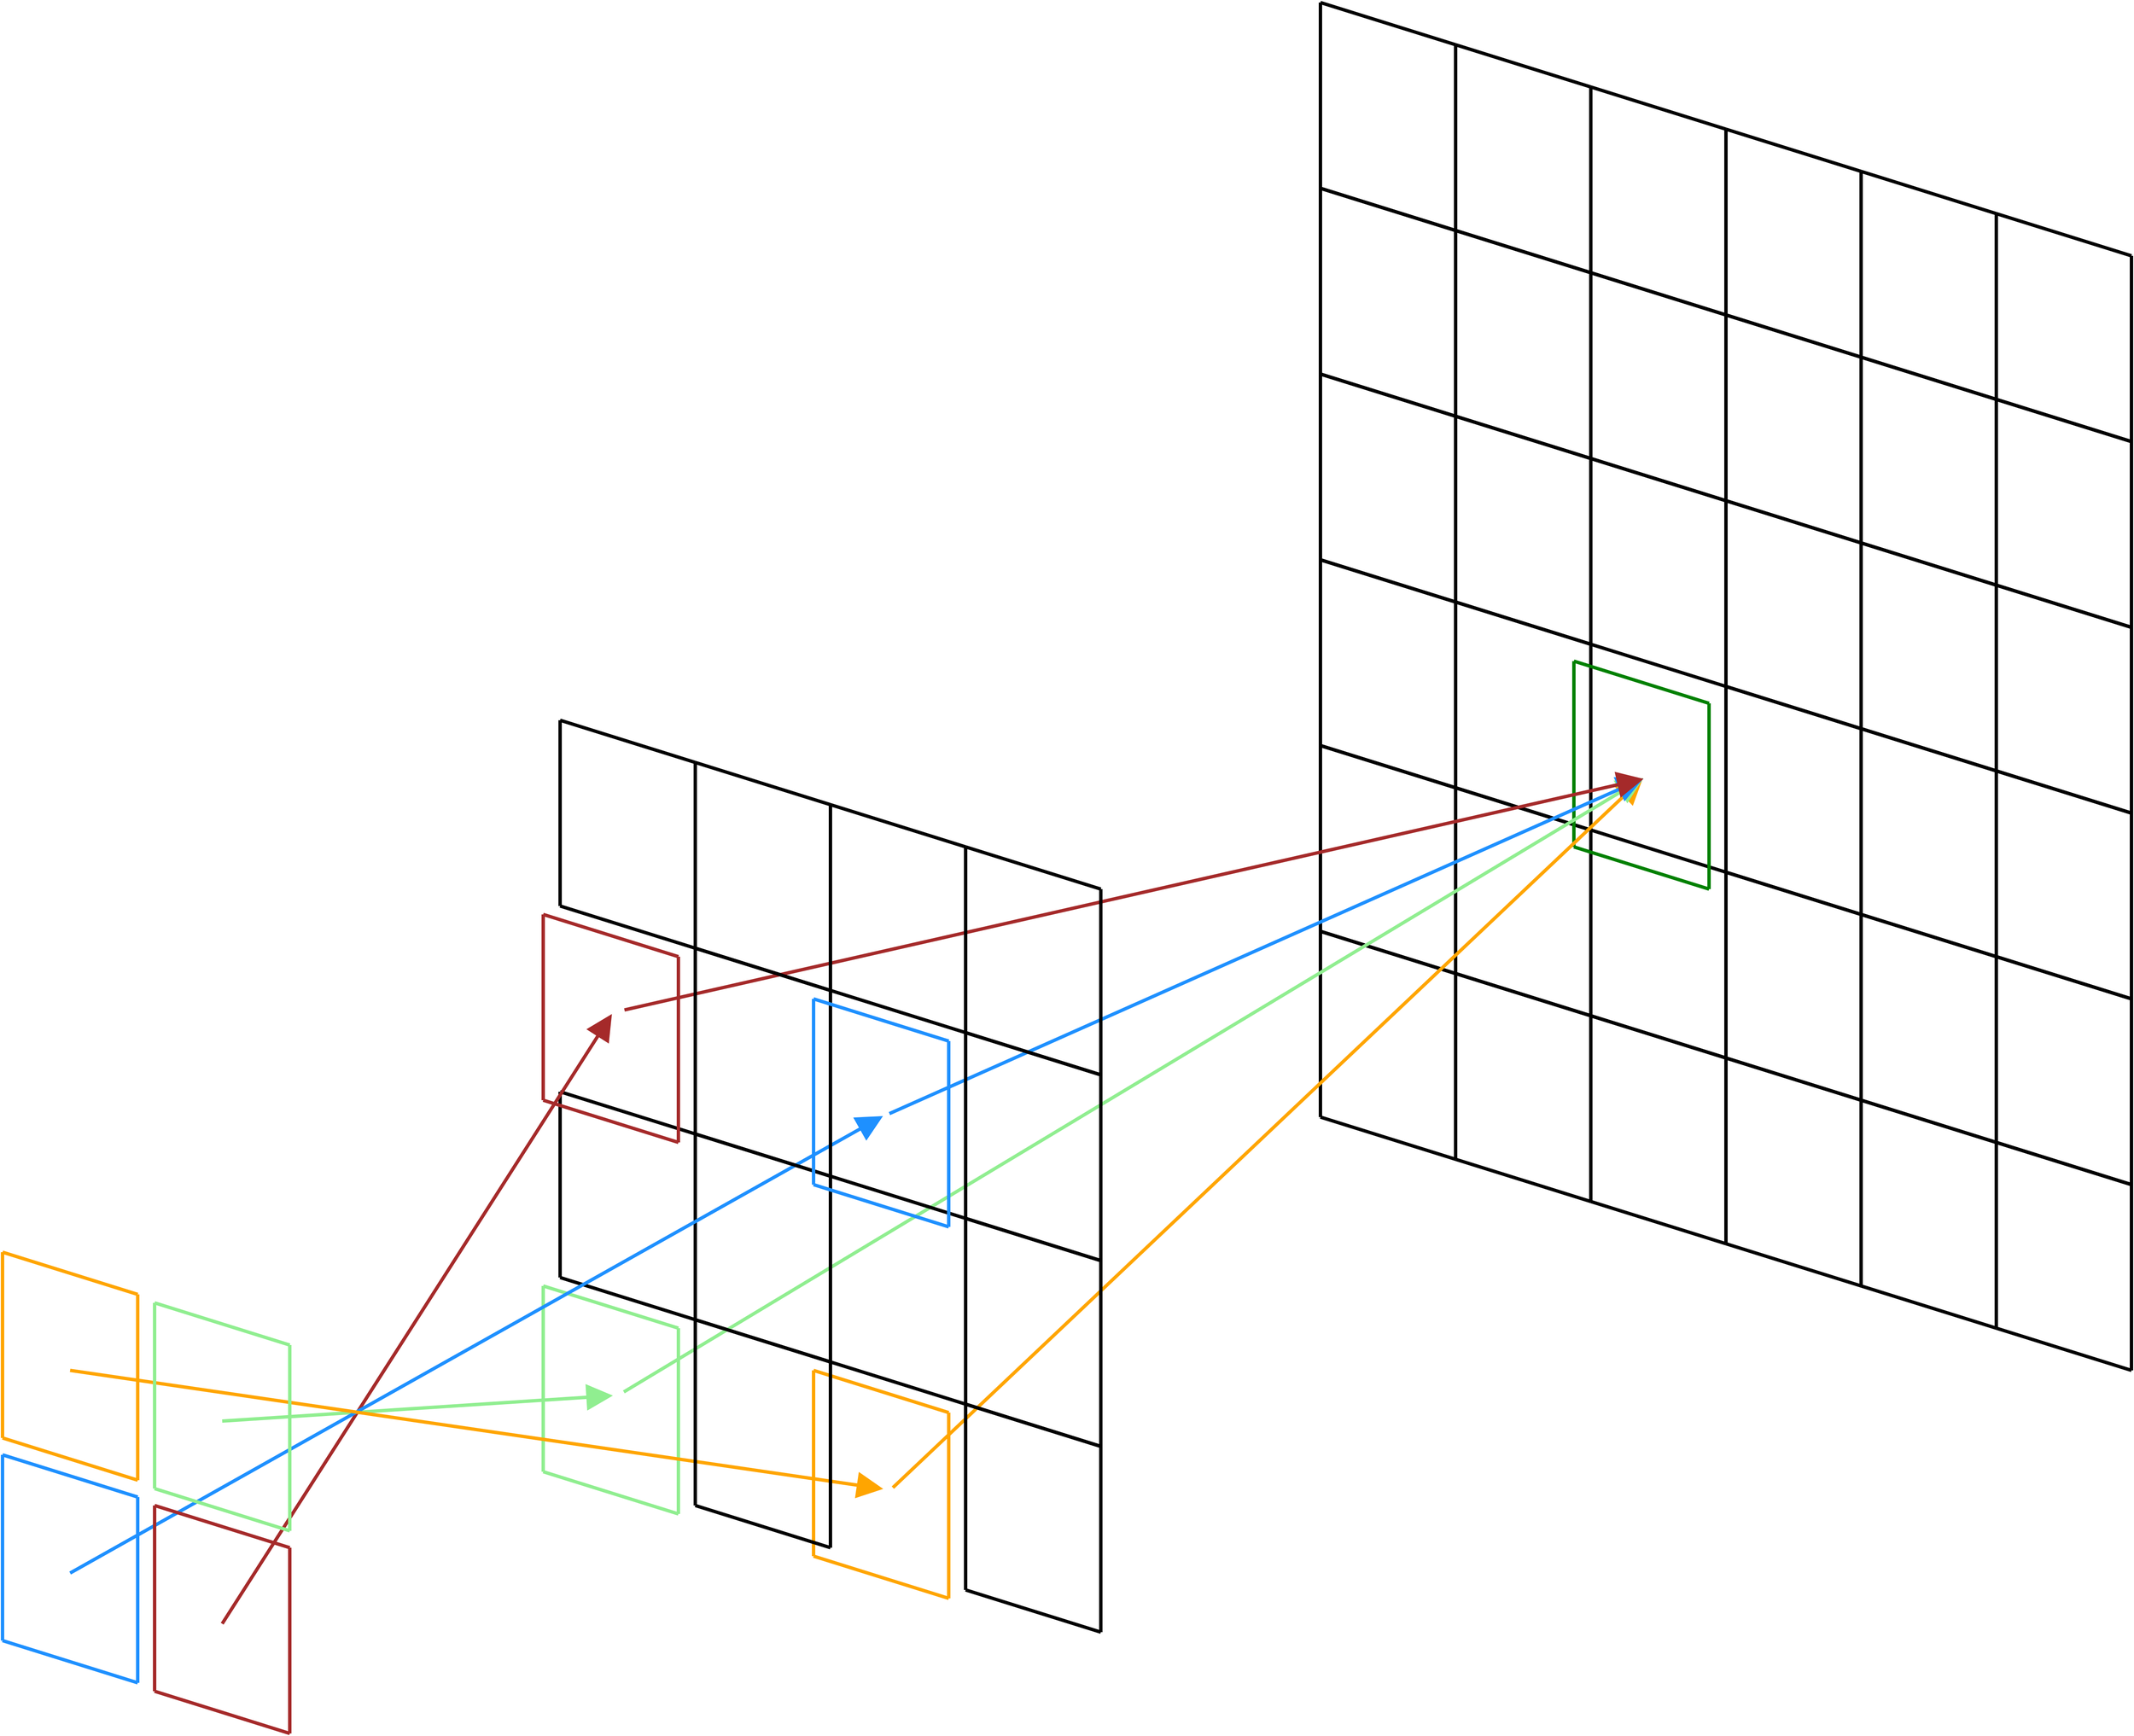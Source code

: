 <?xml version="1.0" encoding="UTF-8"?>
<dia:diagram xmlns:dia="http://www.lysator.liu.se/~alla/dia/">
  <dia:layer name="Background" visible="true" active="true">
    <dia:group>
      <dia:group>
        <dia:object type="Standard - Line" version="0" id="O0">
          <dia:attribute name="obj_pos">
            <dia:point val="118.192,212.609"/>
          </dia:attribute>
          <dia:attribute name="obj_bb">
            <dia:rectangle val="117.992,212.409;118.392,234.809"/>
          </dia:attribute>
          <dia:attribute name="conn_endpoints">
            <dia:point val="118.192,212.609"/>
            <dia:point val="118.192,234.609"/>
          </dia:attribute>
          <dia:attribute name="numcp">
            <dia:int val="1"/>
          </dia:attribute>
          <dia:attribute name="line_width">
            <dia:real val="0.4"/>
          </dia:attribute>
        </dia:object>
        <dia:object type="Standard - Line" version="0" id="O1">
          <dia:attribute name="obj_pos">
            <dia:point val="118.192,212.609"/>
          </dia:attribute>
          <dia:attribute name="obj_bb">
            <dia:rectangle val="117.941,212.358;134.442,217.859"/>
          </dia:attribute>
          <dia:attribute name="conn_endpoints">
            <dia:point val="118.192,212.609"/>
            <dia:point val="134.192,217.609"/>
          </dia:attribute>
          <dia:attribute name="numcp">
            <dia:int val="1"/>
          </dia:attribute>
          <dia:attribute name="line_width">
            <dia:real val="0.4"/>
          </dia:attribute>
        </dia:object>
        <dia:object type="Standard - Line" version="0" id="O2">
          <dia:attribute name="obj_pos">
            <dia:point val="134.192,217.609"/>
          </dia:attribute>
          <dia:attribute name="obj_bb">
            <dia:rectangle val="133.992,217.409;134.392,239.809"/>
          </dia:attribute>
          <dia:attribute name="conn_endpoints">
            <dia:point val="134.192,217.609"/>
            <dia:point val="134.192,239.609"/>
          </dia:attribute>
          <dia:attribute name="numcp">
            <dia:int val="1"/>
          </dia:attribute>
          <dia:attribute name="line_width">
            <dia:real val="0.4"/>
          </dia:attribute>
        </dia:object>
        <dia:object type="Standard - Line" version="0" id="O3">
          <dia:attribute name="obj_pos">
            <dia:point val="118.192,234.609"/>
          </dia:attribute>
          <dia:attribute name="obj_bb">
            <dia:rectangle val="117.941,234.358;134.442,239.859"/>
          </dia:attribute>
          <dia:attribute name="conn_endpoints">
            <dia:point val="118.192,234.609"/>
            <dia:point val="134.192,239.609"/>
          </dia:attribute>
          <dia:attribute name="numcp">
            <dia:int val="1"/>
          </dia:attribute>
          <dia:attribute name="line_width">
            <dia:real val="0.4"/>
          </dia:attribute>
        </dia:object>
      </dia:group>
      <dia:group>
        <dia:object type="Standard - Line" version="0" id="O4">
          <dia:attribute name="obj_pos">
            <dia:point val="134.192,217.609"/>
          </dia:attribute>
          <dia:attribute name="obj_bb">
            <dia:rectangle val="133.992,217.409;134.392,239.809"/>
          </dia:attribute>
          <dia:attribute name="conn_endpoints">
            <dia:point val="134.192,217.609"/>
            <dia:point val="134.192,239.609"/>
          </dia:attribute>
          <dia:attribute name="numcp">
            <dia:int val="1"/>
          </dia:attribute>
          <dia:attribute name="line_width">
            <dia:real val="0.4"/>
          </dia:attribute>
        </dia:object>
        <dia:object type="Standard - Line" version="0" id="O5">
          <dia:attribute name="obj_pos">
            <dia:point val="134.192,217.609"/>
          </dia:attribute>
          <dia:attribute name="obj_bb">
            <dia:rectangle val="133.941,217.358;150.442,222.859"/>
          </dia:attribute>
          <dia:attribute name="conn_endpoints">
            <dia:point val="134.192,217.609"/>
            <dia:point val="150.192,222.609"/>
          </dia:attribute>
          <dia:attribute name="numcp">
            <dia:int val="1"/>
          </dia:attribute>
          <dia:attribute name="line_width">
            <dia:real val="0.4"/>
          </dia:attribute>
        </dia:object>
        <dia:object type="Standard - Line" version="0" id="O6">
          <dia:attribute name="obj_pos">
            <dia:point val="150.192,222.609"/>
          </dia:attribute>
          <dia:attribute name="obj_bb">
            <dia:rectangle val="149.992,222.409;150.392,244.809"/>
          </dia:attribute>
          <dia:attribute name="conn_endpoints">
            <dia:point val="150.192,222.609"/>
            <dia:point val="150.192,244.609"/>
          </dia:attribute>
          <dia:attribute name="numcp">
            <dia:int val="1"/>
          </dia:attribute>
          <dia:attribute name="line_width">
            <dia:real val="0.4"/>
          </dia:attribute>
        </dia:object>
        <dia:object type="Standard - Line" version="0" id="O7">
          <dia:attribute name="obj_pos">
            <dia:point val="134.192,239.609"/>
          </dia:attribute>
          <dia:attribute name="obj_bb">
            <dia:rectangle val="133.941,239.358;150.442,244.859"/>
          </dia:attribute>
          <dia:attribute name="conn_endpoints">
            <dia:point val="134.192,239.609"/>
            <dia:point val="150.192,244.609"/>
          </dia:attribute>
          <dia:attribute name="numcp">
            <dia:int val="1"/>
          </dia:attribute>
          <dia:attribute name="line_width">
            <dia:real val="0.4"/>
          </dia:attribute>
        </dia:object>
      </dia:group>
      <dia:group>
        <dia:object type="Standard - Line" version="0" id="O8">
          <dia:attribute name="obj_pos">
            <dia:point val="118.192,234.609"/>
          </dia:attribute>
          <dia:attribute name="obj_bb">
            <dia:rectangle val="117.992,234.409;118.392,256.809"/>
          </dia:attribute>
          <dia:attribute name="conn_endpoints">
            <dia:point val="118.192,234.609"/>
            <dia:point val="118.192,256.609"/>
          </dia:attribute>
          <dia:attribute name="numcp">
            <dia:int val="1"/>
          </dia:attribute>
          <dia:attribute name="line_width">
            <dia:real val="0.4"/>
          </dia:attribute>
        </dia:object>
        <dia:object type="Standard - Line" version="0" id="O9">
          <dia:attribute name="obj_pos">
            <dia:point val="118.192,234.609"/>
          </dia:attribute>
          <dia:attribute name="obj_bb">
            <dia:rectangle val="117.941,234.358;134.442,239.859"/>
          </dia:attribute>
          <dia:attribute name="conn_endpoints">
            <dia:point val="118.192,234.609"/>
            <dia:point val="134.192,239.609"/>
          </dia:attribute>
          <dia:attribute name="numcp">
            <dia:int val="1"/>
          </dia:attribute>
          <dia:attribute name="line_width">
            <dia:real val="0.4"/>
          </dia:attribute>
        </dia:object>
        <dia:object type="Standard - Line" version="0" id="O10">
          <dia:attribute name="obj_pos">
            <dia:point val="134.192,239.609"/>
          </dia:attribute>
          <dia:attribute name="obj_bb">
            <dia:rectangle val="133.992,239.409;134.392,261.809"/>
          </dia:attribute>
          <dia:attribute name="conn_endpoints">
            <dia:point val="134.192,239.609"/>
            <dia:point val="134.192,261.609"/>
          </dia:attribute>
          <dia:attribute name="numcp">
            <dia:int val="1"/>
          </dia:attribute>
          <dia:attribute name="line_width">
            <dia:real val="0.4"/>
          </dia:attribute>
        </dia:object>
        <dia:object type="Standard - Line" version="0" id="O11">
          <dia:attribute name="obj_pos">
            <dia:point val="118.192,256.609"/>
          </dia:attribute>
          <dia:attribute name="obj_bb">
            <dia:rectangle val="117.941,256.358;134.442,261.859"/>
          </dia:attribute>
          <dia:attribute name="conn_endpoints">
            <dia:point val="118.192,256.609"/>
            <dia:point val="134.192,261.609"/>
          </dia:attribute>
          <dia:attribute name="numcp">
            <dia:int val="1"/>
          </dia:attribute>
          <dia:attribute name="line_width">
            <dia:real val="0.4"/>
          </dia:attribute>
        </dia:object>
      </dia:group>
      <dia:group>
        <dia:object type="Standard - Line" version="0" id="O12">
          <dia:attribute name="obj_pos">
            <dia:point val="134.192,239.609"/>
          </dia:attribute>
          <dia:attribute name="obj_bb">
            <dia:rectangle val="133.992,239.409;134.392,261.809"/>
          </dia:attribute>
          <dia:attribute name="conn_endpoints">
            <dia:point val="134.192,239.609"/>
            <dia:point val="134.192,261.609"/>
          </dia:attribute>
          <dia:attribute name="numcp">
            <dia:int val="1"/>
          </dia:attribute>
          <dia:attribute name="line_width">
            <dia:real val="0.4"/>
          </dia:attribute>
        </dia:object>
        <dia:object type="Standard - Line" version="0" id="O13">
          <dia:attribute name="obj_pos">
            <dia:point val="134.192,239.609"/>
          </dia:attribute>
          <dia:attribute name="obj_bb">
            <dia:rectangle val="133.941,239.358;150.442,244.859"/>
          </dia:attribute>
          <dia:attribute name="conn_endpoints">
            <dia:point val="134.192,239.609"/>
            <dia:point val="150.192,244.609"/>
          </dia:attribute>
          <dia:attribute name="numcp">
            <dia:int val="1"/>
          </dia:attribute>
          <dia:attribute name="line_width">
            <dia:real val="0.4"/>
          </dia:attribute>
        </dia:object>
        <dia:object type="Standard - Line" version="0" id="O14">
          <dia:attribute name="obj_pos">
            <dia:point val="150.192,244.609"/>
          </dia:attribute>
          <dia:attribute name="obj_bb">
            <dia:rectangle val="149.992,244.409;150.392,266.809"/>
          </dia:attribute>
          <dia:attribute name="conn_endpoints">
            <dia:point val="150.192,244.609"/>
            <dia:point val="150.192,266.609"/>
          </dia:attribute>
          <dia:attribute name="numcp">
            <dia:int val="1"/>
          </dia:attribute>
          <dia:attribute name="line_width">
            <dia:real val="0.4"/>
          </dia:attribute>
        </dia:object>
        <dia:object type="Standard - Line" version="0" id="O15">
          <dia:attribute name="obj_pos">
            <dia:point val="134.192,261.609"/>
          </dia:attribute>
          <dia:attribute name="obj_bb">
            <dia:rectangle val="133.941,261.358;150.442,266.859"/>
          </dia:attribute>
          <dia:attribute name="conn_endpoints">
            <dia:point val="134.192,261.609"/>
            <dia:point val="150.192,266.609"/>
          </dia:attribute>
          <dia:attribute name="numcp">
            <dia:int val="1"/>
          </dia:attribute>
          <dia:attribute name="line_width">
            <dia:real val="0.4"/>
          </dia:attribute>
        </dia:object>
      </dia:group>
    </dia:group>
    <dia:group>
      <dia:object type="Standard - Line" version="0" id="O16">
        <dia:attribute name="obj_pos">
          <dia:point val="-37.808,272.609"/>
        </dia:attribute>
        <dia:attribute name="obj_bb">
          <dia:rectangle val="-38.008,272.409;-37.608,294.809"/>
        </dia:attribute>
        <dia:attribute name="conn_endpoints">
          <dia:point val="-37.808,272.609"/>
          <dia:point val="-37.808,294.609"/>
        </dia:attribute>
        <dia:attribute name="numcp">
          <dia:int val="1"/>
        </dia:attribute>
        <dia:attribute name="line_color">
          <dia:color val="#ffa500"/>
        </dia:attribute>
        <dia:attribute name="line_width">
          <dia:real val="0.4"/>
        </dia:attribute>
      </dia:object>
      <dia:object type="Standard - Line" version="0" id="O17">
        <dia:attribute name="obj_pos">
          <dia:point val="-37.808,272.609"/>
        </dia:attribute>
        <dia:attribute name="obj_bb">
          <dia:rectangle val="-38.059,272.358;-21.558,277.859"/>
        </dia:attribute>
        <dia:attribute name="conn_endpoints">
          <dia:point val="-37.808,272.609"/>
          <dia:point val="-21.808,277.609"/>
        </dia:attribute>
        <dia:attribute name="numcp">
          <dia:int val="1"/>
        </dia:attribute>
        <dia:attribute name="line_color">
          <dia:color val="#ffa500"/>
        </dia:attribute>
        <dia:attribute name="line_width">
          <dia:real val="0.4"/>
        </dia:attribute>
      </dia:object>
      <dia:object type="Standard - Line" version="0" id="O18">
        <dia:attribute name="obj_pos">
          <dia:point val="-21.808,277.609"/>
        </dia:attribute>
        <dia:attribute name="obj_bb">
          <dia:rectangle val="-22.008,277.409;-21.608,299.809"/>
        </dia:attribute>
        <dia:attribute name="conn_endpoints">
          <dia:point val="-21.808,277.609"/>
          <dia:point val="-21.808,299.609"/>
        </dia:attribute>
        <dia:attribute name="numcp">
          <dia:int val="1"/>
        </dia:attribute>
        <dia:attribute name="line_color">
          <dia:color val="#ffa500"/>
        </dia:attribute>
        <dia:attribute name="line_width">
          <dia:real val="0.4"/>
        </dia:attribute>
      </dia:object>
      <dia:object type="Standard - Line" version="0" id="O19">
        <dia:attribute name="obj_pos">
          <dia:point val="-37.808,294.609"/>
        </dia:attribute>
        <dia:attribute name="obj_bb">
          <dia:rectangle val="-38.059,294.358;-21.558,299.859"/>
        </dia:attribute>
        <dia:attribute name="conn_endpoints">
          <dia:point val="-37.808,294.609"/>
          <dia:point val="-21.808,299.609"/>
        </dia:attribute>
        <dia:attribute name="numcp">
          <dia:int val="1"/>
        </dia:attribute>
        <dia:attribute name="line_color">
          <dia:color val="#ffa500"/>
        </dia:attribute>
        <dia:attribute name="line_width">
          <dia:real val="0.4"/>
        </dia:attribute>
      </dia:object>
    </dia:group>
    <dia:group>
      <dia:object type="Standard - Line" version="0" id="O20">
        <dia:attribute name="obj_pos">
          <dia:point val="-37.808,296.609"/>
        </dia:attribute>
        <dia:attribute name="obj_bb">
          <dia:rectangle val="-38.008,296.409;-37.608,318.809"/>
        </dia:attribute>
        <dia:attribute name="conn_endpoints">
          <dia:point val="-37.808,296.609"/>
          <dia:point val="-37.808,318.609"/>
        </dia:attribute>
        <dia:attribute name="numcp">
          <dia:int val="1"/>
        </dia:attribute>
        <dia:attribute name="line_color">
          <dia:color val="#1e90ff"/>
        </dia:attribute>
        <dia:attribute name="line_width">
          <dia:real val="0.4"/>
        </dia:attribute>
      </dia:object>
      <dia:object type="Standard - Line" version="0" id="O21">
        <dia:attribute name="obj_pos">
          <dia:point val="-37.808,296.609"/>
        </dia:attribute>
        <dia:attribute name="obj_bb">
          <dia:rectangle val="-38.059,296.358;-21.558,301.859"/>
        </dia:attribute>
        <dia:attribute name="conn_endpoints">
          <dia:point val="-37.808,296.609"/>
          <dia:point val="-21.808,301.609"/>
        </dia:attribute>
        <dia:attribute name="numcp">
          <dia:int val="1"/>
        </dia:attribute>
        <dia:attribute name="line_color">
          <dia:color val="#1e90ff"/>
        </dia:attribute>
        <dia:attribute name="line_width">
          <dia:real val="0.4"/>
        </dia:attribute>
      </dia:object>
      <dia:object type="Standard - Line" version="0" id="O22">
        <dia:attribute name="obj_pos">
          <dia:point val="-21.808,301.609"/>
        </dia:attribute>
        <dia:attribute name="obj_bb">
          <dia:rectangle val="-22.008,301.409;-21.608,323.809"/>
        </dia:attribute>
        <dia:attribute name="conn_endpoints">
          <dia:point val="-21.808,301.609"/>
          <dia:point val="-21.808,323.609"/>
        </dia:attribute>
        <dia:attribute name="numcp">
          <dia:int val="1"/>
        </dia:attribute>
        <dia:attribute name="line_color">
          <dia:color val="#1e90ff"/>
        </dia:attribute>
        <dia:attribute name="line_width">
          <dia:real val="0.4"/>
        </dia:attribute>
      </dia:object>
      <dia:object type="Standard - Line" version="0" id="O23">
        <dia:attribute name="obj_pos">
          <dia:point val="-37.808,318.609"/>
        </dia:attribute>
        <dia:attribute name="obj_bb">
          <dia:rectangle val="-38.059,318.358;-21.558,323.859"/>
        </dia:attribute>
        <dia:attribute name="conn_endpoints">
          <dia:point val="-37.808,318.609"/>
          <dia:point val="-21.808,323.609"/>
        </dia:attribute>
        <dia:attribute name="numcp">
          <dia:int val="1"/>
        </dia:attribute>
        <dia:attribute name="line_color">
          <dia:color val="#1e90ff"/>
        </dia:attribute>
        <dia:attribute name="line_width">
          <dia:real val="0.4"/>
        </dia:attribute>
      </dia:object>
    </dia:group>
    <dia:group>
      <dia:object type="Standard - Line" version="0" id="O24">
        <dia:attribute name="obj_pos">
          <dia:point val="28.192,209.609"/>
        </dia:attribute>
        <dia:attribute name="obj_bb">
          <dia:rectangle val="27.992,209.409;28.392,231.809"/>
        </dia:attribute>
        <dia:attribute name="conn_endpoints">
          <dia:point val="28.192,209.609"/>
          <dia:point val="28.192,231.609"/>
        </dia:attribute>
        <dia:attribute name="numcp">
          <dia:int val="1"/>
        </dia:attribute>
        <dia:attribute name="line_width">
          <dia:real val="0.4"/>
        </dia:attribute>
      </dia:object>
      <dia:object type="Standard - Line" version="0" id="O25">
        <dia:attribute name="obj_pos">
          <dia:point val="28.192,209.609"/>
        </dia:attribute>
        <dia:attribute name="obj_bb">
          <dia:rectangle val="27.941,209.358;44.442,214.859"/>
        </dia:attribute>
        <dia:attribute name="conn_endpoints">
          <dia:point val="28.192,209.609"/>
          <dia:point val="44.192,214.609"/>
        </dia:attribute>
        <dia:attribute name="numcp">
          <dia:int val="1"/>
        </dia:attribute>
        <dia:attribute name="line_width">
          <dia:real val="0.4"/>
        </dia:attribute>
      </dia:object>
      <dia:object type="Standard - Line" version="0" id="O26">
        <dia:attribute name="obj_pos">
          <dia:point val="44.192,214.609"/>
        </dia:attribute>
        <dia:attribute name="obj_bb">
          <dia:rectangle val="43.992,214.409;44.392,236.809"/>
        </dia:attribute>
        <dia:attribute name="conn_endpoints">
          <dia:point val="44.192,214.609"/>
          <dia:point val="44.192,236.609"/>
        </dia:attribute>
        <dia:attribute name="numcp">
          <dia:int val="1"/>
        </dia:attribute>
        <dia:attribute name="line_width">
          <dia:real val="0.4"/>
        </dia:attribute>
      </dia:object>
      <dia:object type="Standard - Line" version="0" id="O27">
        <dia:attribute name="obj_pos">
          <dia:point val="28.192,231.609"/>
        </dia:attribute>
        <dia:attribute name="obj_bb">
          <dia:rectangle val="27.941,231.358;44.442,236.859"/>
        </dia:attribute>
        <dia:attribute name="conn_endpoints">
          <dia:point val="28.192,231.609"/>
          <dia:point val="44.192,236.609"/>
        </dia:attribute>
        <dia:attribute name="numcp">
          <dia:int val="1"/>
        </dia:attribute>
        <dia:attribute name="line_width">
          <dia:real val="0.4"/>
        </dia:attribute>
      </dia:object>
    </dia:group>
    <dia:group>
      <dia:object type="Standard - Line" version="0" id="O28">
        <dia:attribute name="obj_pos">
          <dia:point val="44.192,214.609"/>
        </dia:attribute>
        <dia:attribute name="obj_bb">
          <dia:rectangle val="43.992,214.409;44.392,236.809"/>
        </dia:attribute>
        <dia:attribute name="conn_endpoints">
          <dia:point val="44.192,214.609"/>
          <dia:point val="44.192,236.609"/>
        </dia:attribute>
        <dia:attribute name="numcp">
          <dia:int val="1"/>
        </dia:attribute>
        <dia:attribute name="line_width">
          <dia:real val="0.4"/>
        </dia:attribute>
      </dia:object>
      <dia:object type="Standard - Line" version="0" id="O29">
        <dia:attribute name="obj_pos">
          <dia:point val="44.192,214.609"/>
        </dia:attribute>
        <dia:attribute name="obj_bb">
          <dia:rectangle val="43.941,214.358;60.442,219.859"/>
        </dia:attribute>
        <dia:attribute name="conn_endpoints">
          <dia:point val="44.192,214.609"/>
          <dia:point val="60.192,219.609"/>
        </dia:attribute>
        <dia:attribute name="numcp">
          <dia:int val="1"/>
        </dia:attribute>
        <dia:attribute name="line_width">
          <dia:real val="0.4"/>
        </dia:attribute>
      </dia:object>
      <dia:object type="Standard - Line" version="0" id="O30">
        <dia:attribute name="obj_pos">
          <dia:point val="60.192,219.609"/>
        </dia:attribute>
        <dia:attribute name="obj_bb">
          <dia:rectangle val="59.992,219.409;60.392,241.809"/>
        </dia:attribute>
        <dia:attribute name="conn_endpoints">
          <dia:point val="60.192,219.609"/>
          <dia:point val="60.192,241.609"/>
        </dia:attribute>
        <dia:attribute name="numcp">
          <dia:int val="1"/>
        </dia:attribute>
        <dia:attribute name="line_width">
          <dia:real val="0.4"/>
        </dia:attribute>
      </dia:object>
      <dia:object type="Standard - Line" version="0" id="O31">
        <dia:attribute name="obj_pos">
          <dia:point val="44.192,236.609"/>
        </dia:attribute>
        <dia:attribute name="obj_bb">
          <dia:rectangle val="43.941,236.358;60.442,241.859"/>
        </dia:attribute>
        <dia:attribute name="conn_endpoints">
          <dia:point val="44.192,236.609"/>
          <dia:point val="60.192,241.609"/>
        </dia:attribute>
        <dia:attribute name="numcp">
          <dia:int val="1"/>
        </dia:attribute>
        <dia:attribute name="line_width">
          <dia:real val="0.4"/>
        </dia:attribute>
      </dia:object>
    </dia:group>
    <dia:group>
      <dia:object type="Standard - Line" version="0" id="O32">
        <dia:attribute name="obj_pos">
          <dia:point val="28.192,253.609"/>
        </dia:attribute>
        <dia:attribute name="obj_bb">
          <dia:rectangle val="27.992,253.409;28.392,275.809"/>
        </dia:attribute>
        <dia:attribute name="conn_endpoints">
          <dia:point val="28.192,253.609"/>
          <dia:point val="28.192,275.609"/>
        </dia:attribute>
        <dia:attribute name="numcp">
          <dia:int val="1"/>
        </dia:attribute>
        <dia:attribute name="line_width">
          <dia:real val="0.4"/>
        </dia:attribute>
      </dia:object>
      <dia:object type="Standard - Line" version="0" id="O33">
        <dia:attribute name="obj_pos">
          <dia:point val="28.192,253.609"/>
        </dia:attribute>
        <dia:attribute name="obj_bb">
          <dia:rectangle val="27.941,253.358;44.442,258.859"/>
        </dia:attribute>
        <dia:attribute name="conn_endpoints">
          <dia:point val="28.192,253.609"/>
          <dia:point val="44.192,258.609"/>
        </dia:attribute>
        <dia:attribute name="numcp">
          <dia:int val="1"/>
        </dia:attribute>
        <dia:attribute name="line_width">
          <dia:real val="0.4"/>
        </dia:attribute>
      </dia:object>
      <dia:object type="Standard - Line" version="0" id="O34">
        <dia:attribute name="obj_pos">
          <dia:point val="44.192,258.609"/>
        </dia:attribute>
        <dia:attribute name="obj_bb">
          <dia:rectangle val="43.992,258.409;44.392,280.809"/>
        </dia:attribute>
        <dia:attribute name="conn_endpoints">
          <dia:point val="44.192,258.609"/>
          <dia:point val="44.192,280.609"/>
        </dia:attribute>
        <dia:attribute name="numcp">
          <dia:int val="1"/>
        </dia:attribute>
        <dia:attribute name="line_width">
          <dia:real val="0.4"/>
        </dia:attribute>
      </dia:object>
      <dia:object type="Standard - Line" version="0" id="O35">
        <dia:attribute name="obj_pos">
          <dia:point val="28.192,275.609"/>
        </dia:attribute>
        <dia:attribute name="obj_bb">
          <dia:rectangle val="27.941,275.358;44.442,280.859"/>
        </dia:attribute>
        <dia:attribute name="conn_endpoints">
          <dia:point val="28.192,275.609"/>
          <dia:point val="44.192,280.609"/>
        </dia:attribute>
        <dia:attribute name="numcp">
          <dia:int val="1"/>
        </dia:attribute>
        <dia:attribute name="line_width">
          <dia:real val="0.4"/>
        </dia:attribute>
      </dia:object>
    </dia:group>
    <dia:group>
      <dia:object type="Standard - Line" version="0" id="O36">
        <dia:attribute name="obj_pos">
          <dia:point val="44.192,258.609"/>
        </dia:attribute>
        <dia:attribute name="obj_bb">
          <dia:rectangle val="43.992,258.409;44.392,280.809"/>
        </dia:attribute>
        <dia:attribute name="conn_endpoints">
          <dia:point val="44.192,258.609"/>
          <dia:point val="44.192,280.609"/>
        </dia:attribute>
        <dia:attribute name="numcp">
          <dia:int val="1"/>
        </dia:attribute>
        <dia:attribute name="line_width">
          <dia:real val="0.4"/>
        </dia:attribute>
      </dia:object>
      <dia:object type="Standard - Line" version="0" id="O37">
        <dia:attribute name="obj_pos">
          <dia:point val="44.192,258.609"/>
        </dia:attribute>
        <dia:attribute name="obj_bb">
          <dia:rectangle val="43.941,258.358;60.442,263.859"/>
        </dia:attribute>
        <dia:attribute name="conn_endpoints">
          <dia:point val="44.192,258.609"/>
          <dia:point val="60.192,263.609"/>
        </dia:attribute>
        <dia:attribute name="numcp">
          <dia:int val="1"/>
        </dia:attribute>
        <dia:attribute name="line_width">
          <dia:real val="0.4"/>
        </dia:attribute>
      </dia:object>
      <dia:object type="Standard - Line" version="0" id="O38">
        <dia:attribute name="obj_pos">
          <dia:point val="60.192,263.609"/>
        </dia:attribute>
        <dia:attribute name="obj_bb">
          <dia:rectangle val="59.992,263.409;60.392,285.809"/>
        </dia:attribute>
        <dia:attribute name="conn_endpoints">
          <dia:point val="60.192,263.609"/>
          <dia:point val="60.192,285.609"/>
        </dia:attribute>
        <dia:attribute name="numcp">
          <dia:int val="1"/>
        </dia:attribute>
        <dia:attribute name="line_width">
          <dia:real val="0.4"/>
        </dia:attribute>
      </dia:object>
      <dia:object type="Standard - Line" version="0" id="O39">
        <dia:attribute name="obj_pos">
          <dia:point val="44.192,280.609"/>
        </dia:attribute>
        <dia:attribute name="obj_bb">
          <dia:rectangle val="43.941,280.358;60.442,285.859"/>
        </dia:attribute>
        <dia:attribute name="conn_endpoints">
          <dia:point val="44.192,280.609"/>
          <dia:point val="60.192,285.609"/>
        </dia:attribute>
        <dia:attribute name="numcp">
          <dia:int val="1"/>
        </dia:attribute>
        <dia:attribute name="line_width">
          <dia:real val="0.4"/>
        </dia:attribute>
      </dia:object>
    </dia:group>
    <dia:group>
      <dia:group>
        <dia:object type="Standard - Line" version="0" id="O40">
          <dia:attribute name="obj_pos">
            <dia:point val="118.192,124.609"/>
          </dia:attribute>
          <dia:attribute name="obj_bb">
            <dia:rectangle val="117.992,124.409;118.392,146.809"/>
          </dia:attribute>
          <dia:attribute name="conn_endpoints">
            <dia:point val="118.192,124.609"/>
            <dia:point val="118.192,146.609"/>
          </dia:attribute>
          <dia:attribute name="numcp">
            <dia:int val="1"/>
          </dia:attribute>
          <dia:attribute name="line_width">
            <dia:real val="0.4"/>
          </dia:attribute>
        </dia:object>
        <dia:object type="Standard - Line" version="0" id="O41">
          <dia:attribute name="obj_pos">
            <dia:point val="118.192,124.609"/>
          </dia:attribute>
          <dia:attribute name="obj_bb">
            <dia:rectangle val="117.941,124.358;134.442,129.859"/>
          </dia:attribute>
          <dia:attribute name="conn_endpoints">
            <dia:point val="118.192,124.609"/>
            <dia:point val="134.192,129.609"/>
          </dia:attribute>
          <dia:attribute name="numcp">
            <dia:int val="1"/>
          </dia:attribute>
          <dia:attribute name="line_width">
            <dia:real val="0.4"/>
          </dia:attribute>
        </dia:object>
        <dia:object type="Standard - Line" version="0" id="O42">
          <dia:attribute name="obj_pos">
            <dia:point val="134.192,129.609"/>
          </dia:attribute>
          <dia:attribute name="obj_bb">
            <dia:rectangle val="133.992,129.409;134.392,151.809"/>
          </dia:attribute>
          <dia:attribute name="conn_endpoints">
            <dia:point val="134.192,129.609"/>
            <dia:point val="134.192,151.609"/>
          </dia:attribute>
          <dia:attribute name="numcp">
            <dia:int val="1"/>
          </dia:attribute>
          <dia:attribute name="line_width">
            <dia:real val="0.4"/>
          </dia:attribute>
        </dia:object>
        <dia:object type="Standard - Line" version="0" id="O43">
          <dia:attribute name="obj_pos">
            <dia:point val="118.192,146.609"/>
          </dia:attribute>
          <dia:attribute name="obj_bb">
            <dia:rectangle val="117.941,146.358;134.442,151.859"/>
          </dia:attribute>
          <dia:attribute name="conn_endpoints">
            <dia:point val="118.192,146.609"/>
            <dia:point val="134.192,151.609"/>
          </dia:attribute>
          <dia:attribute name="numcp">
            <dia:int val="1"/>
          </dia:attribute>
          <dia:attribute name="line_width">
            <dia:real val="0.4"/>
          </dia:attribute>
        </dia:object>
      </dia:group>
      <dia:group>
        <dia:object type="Standard - Line" version="0" id="O44">
          <dia:attribute name="obj_pos">
            <dia:point val="134.192,129.609"/>
          </dia:attribute>
          <dia:attribute name="obj_bb">
            <dia:rectangle val="133.992,129.409;134.392,151.809"/>
          </dia:attribute>
          <dia:attribute name="conn_endpoints">
            <dia:point val="134.192,129.609"/>
            <dia:point val="134.192,151.609"/>
          </dia:attribute>
          <dia:attribute name="numcp">
            <dia:int val="1"/>
          </dia:attribute>
          <dia:attribute name="line_width">
            <dia:real val="0.4"/>
          </dia:attribute>
        </dia:object>
        <dia:object type="Standard - Line" version="0" id="O45">
          <dia:attribute name="obj_pos">
            <dia:point val="134.192,129.609"/>
          </dia:attribute>
          <dia:attribute name="obj_bb">
            <dia:rectangle val="133.941,129.358;150.442,134.859"/>
          </dia:attribute>
          <dia:attribute name="conn_endpoints">
            <dia:point val="134.192,129.609"/>
            <dia:point val="150.192,134.609"/>
          </dia:attribute>
          <dia:attribute name="numcp">
            <dia:int val="1"/>
          </dia:attribute>
          <dia:attribute name="line_width">
            <dia:real val="0.4"/>
          </dia:attribute>
        </dia:object>
        <dia:object type="Standard - Line" version="0" id="O46">
          <dia:attribute name="obj_pos">
            <dia:point val="150.192,134.609"/>
          </dia:attribute>
          <dia:attribute name="obj_bb">
            <dia:rectangle val="149.992,134.409;150.392,156.809"/>
          </dia:attribute>
          <dia:attribute name="conn_endpoints">
            <dia:point val="150.192,134.609"/>
            <dia:point val="150.192,156.609"/>
          </dia:attribute>
          <dia:attribute name="numcp">
            <dia:int val="1"/>
          </dia:attribute>
          <dia:attribute name="line_width">
            <dia:real val="0.4"/>
          </dia:attribute>
        </dia:object>
        <dia:object type="Standard - Line" version="0" id="O47">
          <dia:attribute name="obj_pos">
            <dia:point val="134.192,151.609"/>
          </dia:attribute>
          <dia:attribute name="obj_bb">
            <dia:rectangle val="133.941,151.358;150.442,156.859"/>
          </dia:attribute>
          <dia:attribute name="conn_endpoints">
            <dia:point val="134.192,151.609"/>
            <dia:point val="150.192,156.609"/>
          </dia:attribute>
          <dia:attribute name="numcp">
            <dia:int val="1"/>
          </dia:attribute>
          <dia:attribute name="line_width">
            <dia:real val="0.4"/>
          </dia:attribute>
        </dia:object>
      </dia:group>
      <dia:group>
        <dia:object type="Standard - Line" version="0" id="O48">
          <dia:attribute name="obj_pos">
            <dia:point val="118.192,146.609"/>
          </dia:attribute>
          <dia:attribute name="obj_bb">
            <dia:rectangle val="117.992,146.409;118.392,168.809"/>
          </dia:attribute>
          <dia:attribute name="conn_endpoints">
            <dia:point val="118.192,146.609"/>
            <dia:point val="118.192,168.609"/>
          </dia:attribute>
          <dia:attribute name="numcp">
            <dia:int val="1"/>
          </dia:attribute>
          <dia:attribute name="line_width">
            <dia:real val="0.4"/>
          </dia:attribute>
        </dia:object>
        <dia:object type="Standard - Line" version="0" id="O49">
          <dia:attribute name="obj_pos">
            <dia:point val="118.192,146.609"/>
          </dia:attribute>
          <dia:attribute name="obj_bb">
            <dia:rectangle val="117.941,146.358;134.442,151.859"/>
          </dia:attribute>
          <dia:attribute name="conn_endpoints">
            <dia:point val="118.192,146.609"/>
            <dia:point val="134.192,151.609"/>
          </dia:attribute>
          <dia:attribute name="numcp">
            <dia:int val="1"/>
          </dia:attribute>
          <dia:attribute name="line_width">
            <dia:real val="0.4"/>
          </dia:attribute>
        </dia:object>
        <dia:object type="Standard - Line" version="0" id="O50">
          <dia:attribute name="obj_pos">
            <dia:point val="134.192,151.609"/>
          </dia:attribute>
          <dia:attribute name="obj_bb">
            <dia:rectangle val="133.992,151.409;134.392,173.809"/>
          </dia:attribute>
          <dia:attribute name="conn_endpoints">
            <dia:point val="134.192,151.609"/>
            <dia:point val="134.192,173.609"/>
          </dia:attribute>
          <dia:attribute name="numcp">
            <dia:int val="1"/>
          </dia:attribute>
          <dia:attribute name="line_width">
            <dia:real val="0.4"/>
          </dia:attribute>
        </dia:object>
        <dia:object type="Standard - Line" version="0" id="O51">
          <dia:attribute name="obj_pos">
            <dia:point val="118.192,168.609"/>
          </dia:attribute>
          <dia:attribute name="obj_bb">
            <dia:rectangle val="117.941,168.358;134.442,173.859"/>
          </dia:attribute>
          <dia:attribute name="conn_endpoints">
            <dia:point val="118.192,168.609"/>
            <dia:point val="134.192,173.609"/>
          </dia:attribute>
          <dia:attribute name="numcp">
            <dia:int val="1"/>
          </dia:attribute>
          <dia:attribute name="line_width">
            <dia:real val="0.4"/>
          </dia:attribute>
        </dia:object>
      </dia:group>
      <dia:group>
        <dia:object type="Standard - Line" version="0" id="O52">
          <dia:attribute name="obj_pos">
            <dia:point val="134.192,151.609"/>
          </dia:attribute>
          <dia:attribute name="obj_bb">
            <dia:rectangle val="133.992,151.409;134.392,173.809"/>
          </dia:attribute>
          <dia:attribute name="conn_endpoints">
            <dia:point val="134.192,151.609"/>
            <dia:point val="134.192,173.609"/>
          </dia:attribute>
          <dia:attribute name="numcp">
            <dia:int val="1"/>
          </dia:attribute>
          <dia:attribute name="line_width">
            <dia:real val="0.4"/>
          </dia:attribute>
        </dia:object>
        <dia:object type="Standard - Line" version="0" id="O53">
          <dia:attribute name="obj_pos">
            <dia:point val="134.192,151.609"/>
          </dia:attribute>
          <dia:attribute name="obj_bb">
            <dia:rectangle val="133.941,151.358;150.442,156.859"/>
          </dia:attribute>
          <dia:attribute name="conn_endpoints">
            <dia:point val="134.192,151.609"/>
            <dia:point val="150.192,156.609"/>
          </dia:attribute>
          <dia:attribute name="numcp">
            <dia:int val="1"/>
          </dia:attribute>
          <dia:attribute name="line_width">
            <dia:real val="0.4"/>
          </dia:attribute>
        </dia:object>
        <dia:object type="Standard - Line" version="0" id="O54">
          <dia:attribute name="obj_pos">
            <dia:point val="150.192,156.609"/>
          </dia:attribute>
          <dia:attribute name="obj_bb">
            <dia:rectangle val="149.992,156.409;150.392,178.809"/>
          </dia:attribute>
          <dia:attribute name="conn_endpoints">
            <dia:point val="150.192,156.609"/>
            <dia:point val="150.192,178.609"/>
          </dia:attribute>
          <dia:attribute name="numcp">
            <dia:int val="1"/>
          </dia:attribute>
          <dia:attribute name="line_width">
            <dia:real val="0.4"/>
          </dia:attribute>
        </dia:object>
        <dia:object type="Standard - Line" version="0" id="O55">
          <dia:attribute name="obj_pos">
            <dia:point val="134.192,173.609"/>
          </dia:attribute>
          <dia:attribute name="obj_bb">
            <dia:rectangle val="133.941,173.358;150.442,178.859"/>
          </dia:attribute>
          <dia:attribute name="conn_endpoints">
            <dia:point val="134.192,173.609"/>
            <dia:point val="150.192,178.609"/>
          </dia:attribute>
          <dia:attribute name="numcp">
            <dia:int val="1"/>
          </dia:attribute>
          <dia:attribute name="line_width">
            <dia:real val="0.4"/>
          </dia:attribute>
        </dia:object>
      </dia:group>
    </dia:group>
    <dia:group>
      <dia:group>
        <dia:object type="Standard - Line" version="0" id="O56">
          <dia:attribute name="obj_pos">
            <dia:point val="150.192,134.609"/>
          </dia:attribute>
          <dia:attribute name="obj_bb">
            <dia:rectangle val="149.992,134.409;150.392,156.809"/>
          </dia:attribute>
          <dia:attribute name="conn_endpoints">
            <dia:point val="150.192,134.609"/>
            <dia:point val="150.192,156.609"/>
          </dia:attribute>
          <dia:attribute name="numcp">
            <dia:int val="1"/>
          </dia:attribute>
          <dia:attribute name="line_width">
            <dia:real val="0.4"/>
          </dia:attribute>
        </dia:object>
        <dia:object type="Standard - Line" version="0" id="O57">
          <dia:attribute name="obj_pos">
            <dia:point val="150.192,134.609"/>
          </dia:attribute>
          <dia:attribute name="obj_bb">
            <dia:rectangle val="149.941,134.358;166.442,139.859"/>
          </dia:attribute>
          <dia:attribute name="conn_endpoints">
            <dia:point val="150.192,134.609"/>
            <dia:point val="166.192,139.609"/>
          </dia:attribute>
          <dia:attribute name="numcp">
            <dia:int val="1"/>
          </dia:attribute>
          <dia:attribute name="line_width">
            <dia:real val="0.4"/>
          </dia:attribute>
        </dia:object>
        <dia:object type="Standard - Line" version="0" id="O58">
          <dia:attribute name="obj_pos">
            <dia:point val="166.192,139.609"/>
          </dia:attribute>
          <dia:attribute name="obj_bb">
            <dia:rectangle val="165.992,139.409;166.392,161.809"/>
          </dia:attribute>
          <dia:attribute name="conn_endpoints">
            <dia:point val="166.192,139.609"/>
            <dia:point val="166.192,161.609"/>
          </dia:attribute>
          <dia:attribute name="numcp">
            <dia:int val="1"/>
          </dia:attribute>
          <dia:attribute name="line_width">
            <dia:real val="0.4"/>
          </dia:attribute>
        </dia:object>
        <dia:object type="Standard - Line" version="0" id="O59">
          <dia:attribute name="obj_pos">
            <dia:point val="150.192,156.609"/>
          </dia:attribute>
          <dia:attribute name="obj_bb">
            <dia:rectangle val="149.941,156.358;166.442,161.859"/>
          </dia:attribute>
          <dia:attribute name="conn_endpoints">
            <dia:point val="150.192,156.609"/>
            <dia:point val="166.192,161.609"/>
          </dia:attribute>
          <dia:attribute name="numcp">
            <dia:int val="1"/>
          </dia:attribute>
          <dia:attribute name="line_width">
            <dia:real val="0.4"/>
          </dia:attribute>
        </dia:object>
      </dia:group>
      <dia:group>
        <dia:object type="Standard - Line" version="0" id="O60">
          <dia:attribute name="obj_pos">
            <dia:point val="166.192,139.609"/>
          </dia:attribute>
          <dia:attribute name="obj_bb">
            <dia:rectangle val="165.992,139.409;166.392,161.809"/>
          </dia:attribute>
          <dia:attribute name="conn_endpoints">
            <dia:point val="166.192,139.609"/>
            <dia:point val="166.192,161.609"/>
          </dia:attribute>
          <dia:attribute name="numcp">
            <dia:int val="1"/>
          </dia:attribute>
          <dia:attribute name="line_width">
            <dia:real val="0.4"/>
          </dia:attribute>
        </dia:object>
        <dia:object type="Standard - Line" version="0" id="O61">
          <dia:attribute name="obj_pos">
            <dia:point val="166.192,139.609"/>
          </dia:attribute>
          <dia:attribute name="obj_bb">
            <dia:rectangle val="165.941,139.358;182.442,144.859"/>
          </dia:attribute>
          <dia:attribute name="conn_endpoints">
            <dia:point val="166.192,139.609"/>
            <dia:point val="182.192,144.609"/>
          </dia:attribute>
          <dia:attribute name="numcp">
            <dia:int val="1"/>
          </dia:attribute>
          <dia:attribute name="line_width">
            <dia:real val="0.4"/>
          </dia:attribute>
        </dia:object>
        <dia:object type="Standard - Line" version="0" id="O62">
          <dia:attribute name="obj_pos">
            <dia:point val="182.192,144.609"/>
          </dia:attribute>
          <dia:attribute name="obj_bb">
            <dia:rectangle val="181.992,144.409;182.392,166.809"/>
          </dia:attribute>
          <dia:attribute name="conn_endpoints">
            <dia:point val="182.192,144.609"/>
            <dia:point val="182.192,166.609"/>
          </dia:attribute>
          <dia:attribute name="numcp">
            <dia:int val="1"/>
          </dia:attribute>
          <dia:attribute name="line_width">
            <dia:real val="0.4"/>
          </dia:attribute>
        </dia:object>
        <dia:object type="Standard - Line" version="0" id="O63">
          <dia:attribute name="obj_pos">
            <dia:point val="166.192,161.609"/>
          </dia:attribute>
          <dia:attribute name="obj_bb">
            <dia:rectangle val="165.941,161.358;182.442,166.859"/>
          </dia:attribute>
          <dia:attribute name="conn_endpoints">
            <dia:point val="166.192,161.609"/>
            <dia:point val="182.192,166.609"/>
          </dia:attribute>
          <dia:attribute name="numcp">
            <dia:int val="1"/>
          </dia:attribute>
          <dia:attribute name="line_width">
            <dia:real val="0.4"/>
          </dia:attribute>
        </dia:object>
      </dia:group>
      <dia:group>
        <dia:object type="Standard - Line" version="0" id="O64">
          <dia:attribute name="obj_pos">
            <dia:point val="150.192,156.609"/>
          </dia:attribute>
          <dia:attribute name="obj_bb">
            <dia:rectangle val="149.992,156.409;150.392,178.809"/>
          </dia:attribute>
          <dia:attribute name="conn_endpoints">
            <dia:point val="150.192,156.609"/>
            <dia:point val="150.192,178.609"/>
          </dia:attribute>
          <dia:attribute name="numcp">
            <dia:int val="1"/>
          </dia:attribute>
          <dia:attribute name="line_width">
            <dia:real val="0.4"/>
          </dia:attribute>
        </dia:object>
        <dia:object type="Standard - Line" version="0" id="O65">
          <dia:attribute name="obj_pos">
            <dia:point val="150.192,156.609"/>
          </dia:attribute>
          <dia:attribute name="obj_bb">
            <dia:rectangle val="149.941,156.358;166.442,161.859"/>
          </dia:attribute>
          <dia:attribute name="conn_endpoints">
            <dia:point val="150.192,156.609"/>
            <dia:point val="166.192,161.609"/>
          </dia:attribute>
          <dia:attribute name="numcp">
            <dia:int val="1"/>
          </dia:attribute>
          <dia:attribute name="line_width">
            <dia:real val="0.4"/>
          </dia:attribute>
        </dia:object>
        <dia:object type="Standard - Line" version="0" id="O66">
          <dia:attribute name="obj_pos">
            <dia:point val="166.192,161.609"/>
          </dia:attribute>
          <dia:attribute name="obj_bb">
            <dia:rectangle val="165.992,161.409;166.392,183.809"/>
          </dia:attribute>
          <dia:attribute name="conn_endpoints">
            <dia:point val="166.192,161.609"/>
            <dia:point val="166.192,183.609"/>
          </dia:attribute>
          <dia:attribute name="numcp">
            <dia:int val="1"/>
          </dia:attribute>
          <dia:attribute name="line_width">
            <dia:real val="0.4"/>
          </dia:attribute>
        </dia:object>
        <dia:object type="Standard - Line" version="0" id="O67">
          <dia:attribute name="obj_pos">
            <dia:point val="150.192,178.609"/>
          </dia:attribute>
          <dia:attribute name="obj_bb">
            <dia:rectangle val="149.941,178.358;166.442,183.859"/>
          </dia:attribute>
          <dia:attribute name="conn_endpoints">
            <dia:point val="150.192,178.609"/>
            <dia:point val="166.192,183.609"/>
          </dia:attribute>
          <dia:attribute name="numcp">
            <dia:int val="1"/>
          </dia:attribute>
          <dia:attribute name="line_width">
            <dia:real val="0.4"/>
          </dia:attribute>
        </dia:object>
      </dia:group>
      <dia:group>
        <dia:object type="Standard - Line" version="0" id="O68">
          <dia:attribute name="obj_pos">
            <dia:point val="166.192,161.609"/>
          </dia:attribute>
          <dia:attribute name="obj_bb">
            <dia:rectangle val="165.992,161.409;166.392,183.809"/>
          </dia:attribute>
          <dia:attribute name="conn_endpoints">
            <dia:point val="166.192,161.609"/>
            <dia:point val="166.192,183.609"/>
          </dia:attribute>
          <dia:attribute name="numcp">
            <dia:int val="1"/>
          </dia:attribute>
          <dia:attribute name="line_width">
            <dia:real val="0.4"/>
          </dia:attribute>
        </dia:object>
        <dia:object type="Standard - Line" version="0" id="O69">
          <dia:attribute name="obj_pos">
            <dia:point val="166.192,161.609"/>
          </dia:attribute>
          <dia:attribute name="obj_bb">
            <dia:rectangle val="165.941,161.358;182.442,166.859"/>
          </dia:attribute>
          <dia:attribute name="conn_endpoints">
            <dia:point val="166.192,161.609"/>
            <dia:point val="182.192,166.609"/>
          </dia:attribute>
          <dia:attribute name="numcp">
            <dia:int val="1"/>
          </dia:attribute>
          <dia:attribute name="line_width">
            <dia:real val="0.4"/>
          </dia:attribute>
        </dia:object>
        <dia:object type="Standard - Line" version="0" id="O70">
          <dia:attribute name="obj_pos">
            <dia:point val="182.192,166.609"/>
          </dia:attribute>
          <dia:attribute name="obj_bb">
            <dia:rectangle val="181.992,166.409;182.392,188.809"/>
          </dia:attribute>
          <dia:attribute name="conn_endpoints">
            <dia:point val="182.192,166.609"/>
            <dia:point val="182.192,188.609"/>
          </dia:attribute>
          <dia:attribute name="numcp">
            <dia:int val="1"/>
          </dia:attribute>
          <dia:attribute name="line_width">
            <dia:real val="0.4"/>
          </dia:attribute>
        </dia:object>
        <dia:object type="Standard - Line" version="0" id="O71">
          <dia:attribute name="obj_pos">
            <dia:point val="166.192,183.609"/>
          </dia:attribute>
          <dia:attribute name="obj_bb">
            <dia:rectangle val="165.941,183.358;182.442,188.859"/>
          </dia:attribute>
          <dia:attribute name="conn_endpoints">
            <dia:point val="166.192,183.609"/>
            <dia:point val="182.192,188.609"/>
          </dia:attribute>
          <dia:attribute name="numcp">
            <dia:int val="1"/>
          </dia:attribute>
          <dia:attribute name="line_width">
            <dia:real val="0.4"/>
          </dia:attribute>
        </dia:object>
      </dia:group>
    </dia:group>
    <dia:group>
      <dia:group>
        <dia:object type="Standard - Line" version="0" id="O72">
          <dia:attribute name="obj_pos">
            <dia:point val="182.192,144.609"/>
          </dia:attribute>
          <dia:attribute name="obj_bb">
            <dia:rectangle val="181.992,144.409;182.392,166.809"/>
          </dia:attribute>
          <dia:attribute name="conn_endpoints">
            <dia:point val="182.192,144.609"/>
            <dia:point val="182.192,166.609"/>
          </dia:attribute>
          <dia:attribute name="numcp">
            <dia:int val="1"/>
          </dia:attribute>
          <dia:attribute name="line_width">
            <dia:real val="0.4"/>
          </dia:attribute>
        </dia:object>
        <dia:object type="Standard - Line" version="0" id="O73">
          <dia:attribute name="obj_pos">
            <dia:point val="182.192,144.609"/>
          </dia:attribute>
          <dia:attribute name="obj_bb">
            <dia:rectangle val="181.941,144.358;198.442,149.859"/>
          </dia:attribute>
          <dia:attribute name="conn_endpoints">
            <dia:point val="182.192,144.609"/>
            <dia:point val="198.192,149.609"/>
          </dia:attribute>
          <dia:attribute name="numcp">
            <dia:int val="1"/>
          </dia:attribute>
          <dia:attribute name="line_width">
            <dia:real val="0.4"/>
          </dia:attribute>
        </dia:object>
        <dia:object type="Standard - Line" version="0" id="O74">
          <dia:attribute name="obj_pos">
            <dia:point val="198.192,149.609"/>
          </dia:attribute>
          <dia:attribute name="obj_bb">
            <dia:rectangle val="197.992,149.409;198.392,171.809"/>
          </dia:attribute>
          <dia:attribute name="conn_endpoints">
            <dia:point val="198.192,149.609"/>
            <dia:point val="198.192,171.609"/>
          </dia:attribute>
          <dia:attribute name="numcp">
            <dia:int val="1"/>
          </dia:attribute>
          <dia:attribute name="line_width">
            <dia:real val="0.4"/>
          </dia:attribute>
        </dia:object>
        <dia:object type="Standard - Line" version="0" id="O75">
          <dia:attribute name="obj_pos">
            <dia:point val="182.192,166.609"/>
          </dia:attribute>
          <dia:attribute name="obj_bb">
            <dia:rectangle val="181.941,166.358;198.442,171.859"/>
          </dia:attribute>
          <dia:attribute name="conn_endpoints">
            <dia:point val="182.192,166.609"/>
            <dia:point val="198.192,171.609"/>
          </dia:attribute>
          <dia:attribute name="numcp">
            <dia:int val="1"/>
          </dia:attribute>
          <dia:attribute name="line_width">
            <dia:real val="0.4"/>
          </dia:attribute>
        </dia:object>
      </dia:group>
      <dia:group>
        <dia:object type="Standard - Line" version="0" id="O76">
          <dia:attribute name="obj_pos">
            <dia:point val="198.192,149.609"/>
          </dia:attribute>
          <dia:attribute name="obj_bb">
            <dia:rectangle val="197.992,149.409;198.392,171.809"/>
          </dia:attribute>
          <dia:attribute name="conn_endpoints">
            <dia:point val="198.192,149.609"/>
            <dia:point val="198.192,171.609"/>
          </dia:attribute>
          <dia:attribute name="numcp">
            <dia:int val="1"/>
          </dia:attribute>
          <dia:attribute name="line_width">
            <dia:real val="0.4"/>
          </dia:attribute>
        </dia:object>
        <dia:object type="Standard - Line" version="0" id="O77">
          <dia:attribute name="obj_pos">
            <dia:point val="198.192,149.609"/>
          </dia:attribute>
          <dia:attribute name="obj_bb">
            <dia:rectangle val="197.941,149.358;214.442,154.859"/>
          </dia:attribute>
          <dia:attribute name="conn_endpoints">
            <dia:point val="198.192,149.609"/>
            <dia:point val="214.192,154.609"/>
          </dia:attribute>
          <dia:attribute name="numcp">
            <dia:int val="1"/>
          </dia:attribute>
          <dia:attribute name="line_width">
            <dia:real val="0.4"/>
          </dia:attribute>
        </dia:object>
        <dia:object type="Standard - Line" version="0" id="O78">
          <dia:attribute name="obj_pos">
            <dia:point val="214.192,154.609"/>
          </dia:attribute>
          <dia:attribute name="obj_bb">
            <dia:rectangle val="213.992,154.409;214.392,176.809"/>
          </dia:attribute>
          <dia:attribute name="conn_endpoints">
            <dia:point val="214.192,154.609"/>
            <dia:point val="214.192,176.609"/>
          </dia:attribute>
          <dia:attribute name="numcp">
            <dia:int val="1"/>
          </dia:attribute>
          <dia:attribute name="line_width">
            <dia:real val="0.4"/>
          </dia:attribute>
        </dia:object>
        <dia:object type="Standard - Line" version="0" id="O79">
          <dia:attribute name="obj_pos">
            <dia:point val="198.192,171.609"/>
          </dia:attribute>
          <dia:attribute name="obj_bb">
            <dia:rectangle val="197.941,171.358;214.442,176.859"/>
          </dia:attribute>
          <dia:attribute name="conn_endpoints">
            <dia:point val="198.192,171.609"/>
            <dia:point val="214.192,176.609"/>
          </dia:attribute>
          <dia:attribute name="numcp">
            <dia:int val="1"/>
          </dia:attribute>
          <dia:attribute name="line_width">
            <dia:real val="0.4"/>
          </dia:attribute>
        </dia:object>
      </dia:group>
      <dia:group>
        <dia:object type="Standard - Line" version="0" id="O80">
          <dia:attribute name="obj_pos">
            <dia:point val="182.192,166.609"/>
          </dia:attribute>
          <dia:attribute name="obj_bb">
            <dia:rectangle val="181.992,166.409;182.392,188.809"/>
          </dia:attribute>
          <dia:attribute name="conn_endpoints">
            <dia:point val="182.192,166.609"/>
            <dia:point val="182.192,188.609"/>
          </dia:attribute>
          <dia:attribute name="numcp">
            <dia:int val="1"/>
          </dia:attribute>
          <dia:attribute name="line_width">
            <dia:real val="0.4"/>
          </dia:attribute>
        </dia:object>
        <dia:object type="Standard - Line" version="0" id="O81">
          <dia:attribute name="obj_pos">
            <dia:point val="182.192,166.609"/>
          </dia:attribute>
          <dia:attribute name="obj_bb">
            <dia:rectangle val="181.941,166.358;198.442,171.859"/>
          </dia:attribute>
          <dia:attribute name="conn_endpoints">
            <dia:point val="182.192,166.609"/>
            <dia:point val="198.192,171.609"/>
          </dia:attribute>
          <dia:attribute name="numcp">
            <dia:int val="1"/>
          </dia:attribute>
          <dia:attribute name="line_width">
            <dia:real val="0.4"/>
          </dia:attribute>
        </dia:object>
        <dia:object type="Standard - Line" version="0" id="O82">
          <dia:attribute name="obj_pos">
            <dia:point val="198.192,171.609"/>
          </dia:attribute>
          <dia:attribute name="obj_bb">
            <dia:rectangle val="197.992,171.409;198.392,193.809"/>
          </dia:attribute>
          <dia:attribute name="conn_endpoints">
            <dia:point val="198.192,171.609"/>
            <dia:point val="198.192,193.609"/>
          </dia:attribute>
          <dia:attribute name="numcp">
            <dia:int val="1"/>
          </dia:attribute>
          <dia:attribute name="line_width">
            <dia:real val="0.4"/>
          </dia:attribute>
        </dia:object>
        <dia:object type="Standard - Line" version="0" id="O83">
          <dia:attribute name="obj_pos">
            <dia:point val="182.192,188.609"/>
          </dia:attribute>
          <dia:attribute name="obj_bb">
            <dia:rectangle val="181.941,188.358;198.442,193.859"/>
          </dia:attribute>
          <dia:attribute name="conn_endpoints">
            <dia:point val="182.192,188.609"/>
            <dia:point val="198.192,193.609"/>
          </dia:attribute>
          <dia:attribute name="numcp">
            <dia:int val="1"/>
          </dia:attribute>
          <dia:attribute name="line_width">
            <dia:real val="0.4"/>
          </dia:attribute>
        </dia:object>
      </dia:group>
      <dia:group>
        <dia:object type="Standard - Line" version="0" id="O84">
          <dia:attribute name="obj_pos">
            <dia:point val="198.192,171.609"/>
          </dia:attribute>
          <dia:attribute name="obj_bb">
            <dia:rectangle val="197.992,171.409;198.392,193.809"/>
          </dia:attribute>
          <dia:attribute name="conn_endpoints">
            <dia:point val="198.192,171.609"/>
            <dia:point val="198.192,193.609"/>
          </dia:attribute>
          <dia:attribute name="numcp">
            <dia:int val="1"/>
          </dia:attribute>
          <dia:attribute name="line_width">
            <dia:real val="0.4"/>
          </dia:attribute>
        </dia:object>
        <dia:object type="Standard - Line" version="0" id="O85">
          <dia:attribute name="obj_pos">
            <dia:point val="198.192,171.609"/>
          </dia:attribute>
          <dia:attribute name="obj_bb">
            <dia:rectangle val="197.941,171.358;214.442,176.859"/>
          </dia:attribute>
          <dia:attribute name="conn_endpoints">
            <dia:point val="198.192,171.609"/>
            <dia:point val="214.192,176.609"/>
          </dia:attribute>
          <dia:attribute name="numcp">
            <dia:int val="1"/>
          </dia:attribute>
          <dia:attribute name="line_width">
            <dia:real val="0.4"/>
          </dia:attribute>
        </dia:object>
        <dia:object type="Standard - Line" version="0" id="O86">
          <dia:attribute name="obj_pos">
            <dia:point val="214.192,176.609"/>
          </dia:attribute>
          <dia:attribute name="obj_bb">
            <dia:rectangle val="213.992,176.409;214.392,198.809"/>
          </dia:attribute>
          <dia:attribute name="conn_endpoints">
            <dia:point val="214.192,176.609"/>
            <dia:point val="214.192,198.609"/>
          </dia:attribute>
          <dia:attribute name="numcp">
            <dia:int val="1"/>
          </dia:attribute>
          <dia:attribute name="line_width">
            <dia:real val="0.4"/>
          </dia:attribute>
        </dia:object>
        <dia:object type="Standard - Line" version="0" id="O87">
          <dia:attribute name="obj_pos">
            <dia:point val="198.192,193.609"/>
          </dia:attribute>
          <dia:attribute name="obj_bb">
            <dia:rectangle val="197.941,193.358;214.442,198.859"/>
          </dia:attribute>
          <dia:attribute name="conn_endpoints">
            <dia:point val="198.192,193.609"/>
            <dia:point val="214.192,198.609"/>
          </dia:attribute>
          <dia:attribute name="numcp">
            <dia:int val="1"/>
          </dia:attribute>
          <dia:attribute name="line_width">
            <dia:real val="0.4"/>
          </dia:attribute>
        </dia:object>
      </dia:group>
    </dia:group>
    <dia:group>
      <dia:group>
        <dia:object type="Standard - Line" version="0" id="O88">
          <dia:attribute name="obj_pos">
            <dia:point val="182.192,188.609"/>
          </dia:attribute>
          <dia:attribute name="obj_bb">
            <dia:rectangle val="181.992,188.409;182.392,210.809"/>
          </dia:attribute>
          <dia:attribute name="conn_endpoints">
            <dia:point val="182.192,188.609"/>
            <dia:point val="182.192,210.609"/>
          </dia:attribute>
          <dia:attribute name="numcp">
            <dia:int val="1"/>
          </dia:attribute>
          <dia:attribute name="line_width">
            <dia:real val="0.4"/>
          </dia:attribute>
        </dia:object>
        <dia:object type="Standard - Line" version="0" id="O89">
          <dia:attribute name="obj_pos">
            <dia:point val="182.192,188.609"/>
          </dia:attribute>
          <dia:attribute name="obj_bb">
            <dia:rectangle val="181.941,188.358;198.442,193.859"/>
          </dia:attribute>
          <dia:attribute name="conn_endpoints">
            <dia:point val="182.192,188.609"/>
            <dia:point val="198.192,193.609"/>
          </dia:attribute>
          <dia:attribute name="numcp">
            <dia:int val="1"/>
          </dia:attribute>
          <dia:attribute name="line_width">
            <dia:real val="0.4"/>
          </dia:attribute>
        </dia:object>
        <dia:object type="Standard - Line" version="0" id="O90">
          <dia:attribute name="obj_pos">
            <dia:point val="198.192,193.609"/>
          </dia:attribute>
          <dia:attribute name="obj_bb">
            <dia:rectangle val="197.992,193.409;198.392,215.809"/>
          </dia:attribute>
          <dia:attribute name="conn_endpoints">
            <dia:point val="198.192,193.609"/>
            <dia:point val="198.192,215.609"/>
          </dia:attribute>
          <dia:attribute name="numcp">
            <dia:int val="1"/>
          </dia:attribute>
          <dia:attribute name="line_width">
            <dia:real val="0.4"/>
          </dia:attribute>
        </dia:object>
        <dia:object type="Standard - Line" version="0" id="O91">
          <dia:attribute name="obj_pos">
            <dia:point val="182.192,210.609"/>
          </dia:attribute>
          <dia:attribute name="obj_bb">
            <dia:rectangle val="181.941,210.358;198.442,215.859"/>
          </dia:attribute>
          <dia:attribute name="conn_endpoints">
            <dia:point val="182.192,210.609"/>
            <dia:point val="198.192,215.609"/>
          </dia:attribute>
          <dia:attribute name="numcp">
            <dia:int val="1"/>
          </dia:attribute>
          <dia:attribute name="line_width">
            <dia:real val="0.4"/>
          </dia:attribute>
        </dia:object>
      </dia:group>
      <dia:group>
        <dia:object type="Standard - Line" version="0" id="O92">
          <dia:attribute name="obj_pos">
            <dia:point val="198.192,193.609"/>
          </dia:attribute>
          <dia:attribute name="obj_bb">
            <dia:rectangle val="197.992,193.409;198.392,215.809"/>
          </dia:attribute>
          <dia:attribute name="conn_endpoints">
            <dia:point val="198.192,193.609"/>
            <dia:point val="198.192,215.609"/>
          </dia:attribute>
          <dia:attribute name="numcp">
            <dia:int val="1"/>
          </dia:attribute>
          <dia:attribute name="line_width">
            <dia:real val="0.4"/>
          </dia:attribute>
        </dia:object>
        <dia:object type="Standard - Line" version="0" id="O93">
          <dia:attribute name="obj_pos">
            <dia:point val="198.192,193.609"/>
          </dia:attribute>
          <dia:attribute name="obj_bb">
            <dia:rectangle val="197.941,193.358;214.442,198.859"/>
          </dia:attribute>
          <dia:attribute name="conn_endpoints">
            <dia:point val="198.192,193.609"/>
            <dia:point val="214.192,198.609"/>
          </dia:attribute>
          <dia:attribute name="numcp">
            <dia:int val="1"/>
          </dia:attribute>
          <dia:attribute name="line_width">
            <dia:real val="0.4"/>
          </dia:attribute>
        </dia:object>
        <dia:object type="Standard - Line" version="0" id="O94">
          <dia:attribute name="obj_pos">
            <dia:point val="214.192,198.609"/>
          </dia:attribute>
          <dia:attribute name="obj_bb">
            <dia:rectangle val="213.992,198.409;214.392,220.809"/>
          </dia:attribute>
          <dia:attribute name="conn_endpoints">
            <dia:point val="214.192,198.609"/>
            <dia:point val="214.192,220.609"/>
          </dia:attribute>
          <dia:attribute name="numcp">
            <dia:int val="1"/>
          </dia:attribute>
          <dia:attribute name="line_width">
            <dia:real val="0.4"/>
          </dia:attribute>
        </dia:object>
        <dia:object type="Standard - Line" version="0" id="O95">
          <dia:attribute name="obj_pos">
            <dia:point val="198.192,215.609"/>
          </dia:attribute>
          <dia:attribute name="obj_bb">
            <dia:rectangle val="197.941,215.358;214.442,220.859"/>
          </dia:attribute>
          <dia:attribute name="conn_endpoints">
            <dia:point val="198.192,215.609"/>
            <dia:point val="214.192,220.609"/>
          </dia:attribute>
          <dia:attribute name="numcp">
            <dia:int val="1"/>
          </dia:attribute>
          <dia:attribute name="line_width">
            <dia:real val="0.4"/>
          </dia:attribute>
        </dia:object>
      </dia:group>
      <dia:group>
        <dia:object type="Standard - Line" version="0" id="O96">
          <dia:attribute name="obj_pos">
            <dia:point val="182.192,210.609"/>
          </dia:attribute>
          <dia:attribute name="obj_bb">
            <dia:rectangle val="181.992,210.409;182.392,232.809"/>
          </dia:attribute>
          <dia:attribute name="conn_endpoints">
            <dia:point val="182.192,210.609"/>
            <dia:point val="182.192,232.609"/>
          </dia:attribute>
          <dia:attribute name="numcp">
            <dia:int val="1"/>
          </dia:attribute>
          <dia:attribute name="line_width">
            <dia:real val="0.4"/>
          </dia:attribute>
        </dia:object>
        <dia:object type="Standard - Line" version="0" id="O97">
          <dia:attribute name="obj_pos">
            <dia:point val="182.192,210.609"/>
          </dia:attribute>
          <dia:attribute name="obj_bb">
            <dia:rectangle val="181.941,210.358;198.442,215.859"/>
          </dia:attribute>
          <dia:attribute name="conn_endpoints">
            <dia:point val="182.192,210.609"/>
            <dia:point val="198.192,215.609"/>
          </dia:attribute>
          <dia:attribute name="numcp">
            <dia:int val="1"/>
          </dia:attribute>
          <dia:attribute name="line_width">
            <dia:real val="0.4"/>
          </dia:attribute>
        </dia:object>
        <dia:object type="Standard - Line" version="0" id="O98">
          <dia:attribute name="obj_pos">
            <dia:point val="198.192,215.609"/>
          </dia:attribute>
          <dia:attribute name="obj_bb">
            <dia:rectangle val="197.992,215.409;198.392,237.809"/>
          </dia:attribute>
          <dia:attribute name="conn_endpoints">
            <dia:point val="198.192,215.609"/>
            <dia:point val="198.192,237.609"/>
          </dia:attribute>
          <dia:attribute name="numcp">
            <dia:int val="1"/>
          </dia:attribute>
          <dia:attribute name="line_width">
            <dia:real val="0.4"/>
          </dia:attribute>
        </dia:object>
        <dia:object type="Standard - Line" version="0" id="O99">
          <dia:attribute name="obj_pos">
            <dia:point val="182.192,232.609"/>
          </dia:attribute>
          <dia:attribute name="obj_bb">
            <dia:rectangle val="181.941,232.358;198.442,237.859"/>
          </dia:attribute>
          <dia:attribute name="conn_endpoints">
            <dia:point val="182.192,232.609"/>
            <dia:point val="198.192,237.609"/>
          </dia:attribute>
          <dia:attribute name="numcp">
            <dia:int val="1"/>
          </dia:attribute>
          <dia:attribute name="line_width">
            <dia:real val="0.4"/>
          </dia:attribute>
        </dia:object>
      </dia:group>
      <dia:group>
        <dia:object type="Standard - Line" version="0" id="O100">
          <dia:attribute name="obj_pos">
            <dia:point val="198.192,215.609"/>
          </dia:attribute>
          <dia:attribute name="obj_bb">
            <dia:rectangle val="197.992,215.409;198.392,237.809"/>
          </dia:attribute>
          <dia:attribute name="conn_endpoints">
            <dia:point val="198.192,215.609"/>
            <dia:point val="198.192,237.609"/>
          </dia:attribute>
          <dia:attribute name="numcp">
            <dia:int val="1"/>
          </dia:attribute>
          <dia:attribute name="line_width">
            <dia:real val="0.4"/>
          </dia:attribute>
        </dia:object>
        <dia:object type="Standard - Line" version="0" id="O101">
          <dia:attribute name="obj_pos">
            <dia:point val="198.192,215.609"/>
          </dia:attribute>
          <dia:attribute name="obj_bb">
            <dia:rectangle val="197.941,215.358;214.442,220.859"/>
          </dia:attribute>
          <dia:attribute name="conn_endpoints">
            <dia:point val="198.192,215.609"/>
            <dia:point val="214.192,220.609"/>
          </dia:attribute>
          <dia:attribute name="numcp">
            <dia:int val="1"/>
          </dia:attribute>
          <dia:attribute name="line_width">
            <dia:real val="0.4"/>
          </dia:attribute>
        </dia:object>
        <dia:object type="Standard - Line" version="0" id="O102">
          <dia:attribute name="obj_pos">
            <dia:point val="214.192,220.609"/>
          </dia:attribute>
          <dia:attribute name="obj_bb">
            <dia:rectangle val="213.992,220.409;214.392,242.809"/>
          </dia:attribute>
          <dia:attribute name="conn_endpoints">
            <dia:point val="214.192,220.609"/>
            <dia:point val="214.192,242.609"/>
          </dia:attribute>
          <dia:attribute name="numcp">
            <dia:int val="1"/>
          </dia:attribute>
          <dia:attribute name="line_width">
            <dia:real val="0.4"/>
          </dia:attribute>
        </dia:object>
        <dia:object type="Standard - Line" version="0" id="O103">
          <dia:attribute name="obj_pos">
            <dia:point val="198.192,237.609"/>
          </dia:attribute>
          <dia:attribute name="obj_bb">
            <dia:rectangle val="197.941,237.358;214.442,242.859"/>
          </dia:attribute>
          <dia:attribute name="conn_endpoints">
            <dia:point val="198.192,237.609"/>
            <dia:point val="214.192,242.609"/>
          </dia:attribute>
          <dia:attribute name="numcp">
            <dia:int val="1"/>
          </dia:attribute>
          <dia:attribute name="line_width">
            <dia:real val="0.4"/>
          </dia:attribute>
        </dia:object>
      </dia:group>
    </dia:group>
    <dia:group>
      <dia:object type="Standard - Line" version="0" id="O104">
        <dia:attribute name="obj_pos">
          <dia:point val="150.192,178.609"/>
        </dia:attribute>
        <dia:attribute name="obj_bb">
          <dia:rectangle val="149.992,178.409;150.392,200.809"/>
        </dia:attribute>
        <dia:attribute name="conn_endpoints">
          <dia:point val="150.192,178.609"/>
          <dia:point val="150.192,200.609"/>
        </dia:attribute>
        <dia:attribute name="numcp">
          <dia:int val="1"/>
        </dia:attribute>
        <dia:attribute name="line_width">
          <dia:real val="0.4"/>
        </dia:attribute>
      </dia:object>
      <dia:object type="Standard - Line" version="0" id="O105">
        <dia:attribute name="obj_pos">
          <dia:point val="150.192,178.609"/>
        </dia:attribute>
        <dia:attribute name="obj_bb">
          <dia:rectangle val="149.941,178.358;166.442,183.859"/>
        </dia:attribute>
        <dia:attribute name="conn_endpoints">
          <dia:point val="150.192,178.609"/>
          <dia:point val="166.192,183.609"/>
        </dia:attribute>
        <dia:attribute name="numcp">
          <dia:int val="1"/>
        </dia:attribute>
        <dia:attribute name="line_width">
          <dia:real val="0.4"/>
        </dia:attribute>
      </dia:object>
      <dia:object type="Standard - Line" version="0" id="O106">
        <dia:attribute name="obj_pos">
          <dia:point val="166.192,183.609"/>
        </dia:attribute>
        <dia:attribute name="obj_bb">
          <dia:rectangle val="165.992,183.409;166.392,205.809"/>
        </dia:attribute>
        <dia:attribute name="conn_endpoints">
          <dia:point val="166.192,183.609"/>
          <dia:point val="166.192,205.609"/>
        </dia:attribute>
        <dia:attribute name="numcp">
          <dia:int val="1"/>
        </dia:attribute>
        <dia:attribute name="line_width">
          <dia:real val="0.4"/>
        </dia:attribute>
      </dia:object>
      <dia:object type="Standard - Line" version="0" id="O107">
        <dia:attribute name="obj_pos">
          <dia:point val="150.192,200.609"/>
        </dia:attribute>
        <dia:attribute name="obj_bb">
          <dia:rectangle val="149.941,200.358;166.442,205.859"/>
        </dia:attribute>
        <dia:attribute name="conn_endpoints">
          <dia:point val="150.192,200.609"/>
          <dia:point val="166.192,205.609"/>
        </dia:attribute>
        <dia:attribute name="numcp">
          <dia:int val="1"/>
        </dia:attribute>
        <dia:attribute name="line_width">
          <dia:real val="0.4"/>
        </dia:attribute>
      </dia:object>
    </dia:group>
    <dia:group>
      <dia:object type="Standard - Line" version="0" id="O108">
        <dia:attribute name="obj_pos">
          <dia:point val="166.192,183.609"/>
        </dia:attribute>
        <dia:attribute name="obj_bb">
          <dia:rectangle val="165.992,183.409;166.392,205.809"/>
        </dia:attribute>
        <dia:attribute name="conn_endpoints">
          <dia:point val="166.192,183.609"/>
          <dia:point val="166.192,205.609"/>
        </dia:attribute>
        <dia:attribute name="numcp">
          <dia:int val="1"/>
        </dia:attribute>
        <dia:attribute name="line_width">
          <dia:real val="0.4"/>
        </dia:attribute>
      </dia:object>
      <dia:object type="Standard - Line" version="0" id="O109">
        <dia:attribute name="obj_pos">
          <dia:point val="166.192,183.609"/>
        </dia:attribute>
        <dia:attribute name="obj_bb">
          <dia:rectangle val="165.941,183.358;182.442,188.859"/>
        </dia:attribute>
        <dia:attribute name="conn_endpoints">
          <dia:point val="166.192,183.609"/>
          <dia:point val="182.192,188.609"/>
        </dia:attribute>
        <dia:attribute name="numcp">
          <dia:int val="1"/>
        </dia:attribute>
        <dia:attribute name="line_width">
          <dia:real val="0.4"/>
        </dia:attribute>
      </dia:object>
      <dia:object type="Standard - Line" version="0" id="O110">
        <dia:attribute name="obj_pos">
          <dia:point val="182.192,188.609"/>
        </dia:attribute>
        <dia:attribute name="obj_bb">
          <dia:rectangle val="181.992,188.409;182.392,210.809"/>
        </dia:attribute>
        <dia:attribute name="conn_endpoints">
          <dia:point val="182.192,188.609"/>
          <dia:point val="182.192,210.609"/>
        </dia:attribute>
        <dia:attribute name="numcp">
          <dia:int val="1"/>
        </dia:attribute>
        <dia:attribute name="line_width">
          <dia:real val="0.4"/>
        </dia:attribute>
      </dia:object>
      <dia:object type="Standard - Line" version="0" id="O111">
        <dia:attribute name="obj_pos">
          <dia:point val="166.192,205.609"/>
        </dia:attribute>
        <dia:attribute name="obj_bb">
          <dia:rectangle val="165.941,205.358;182.442,210.859"/>
        </dia:attribute>
        <dia:attribute name="conn_endpoints">
          <dia:point val="166.192,205.609"/>
          <dia:point val="182.192,210.609"/>
        </dia:attribute>
        <dia:attribute name="numcp">
          <dia:int val="1"/>
        </dia:attribute>
        <dia:attribute name="line_width">
          <dia:real val="0.4"/>
        </dia:attribute>
      </dia:object>
    </dia:group>
    <dia:group>
      <dia:object type="Standard - Line" version="0" id="O112">
        <dia:attribute name="obj_pos">
          <dia:point val="166.192,205.609"/>
        </dia:attribute>
        <dia:attribute name="obj_bb">
          <dia:rectangle val="165.992,205.409;166.392,227.809"/>
        </dia:attribute>
        <dia:attribute name="conn_endpoints">
          <dia:point val="166.192,205.609"/>
          <dia:point val="166.192,227.609"/>
        </dia:attribute>
        <dia:attribute name="numcp">
          <dia:int val="1"/>
        </dia:attribute>
        <dia:attribute name="line_width">
          <dia:real val="0.4"/>
        </dia:attribute>
      </dia:object>
      <dia:object type="Standard - Line" version="0" id="O113">
        <dia:attribute name="obj_pos">
          <dia:point val="166.192,205.609"/>
        </dia:attribute>
        <dia:attribute name="obj_bb">
          <dia:rectangle val="165.941,205.358;182.442,210.859"/>
        </dia:attribute>
        <dia:attribute name="conn_endpoints">
          <dia:point val="166.192,205.609"/>
          <dia:point val="182.192,210.609"/>
        </dia:attribute>
        <dia:attribute name="numcp">
          <dia:int val="1"/>
        </dia:attribute>
        <dia:attribute name="line_width">
          <dia:real val="0.4"/>
        </dia:attribute>
      </dia:object>
      <dia:object type="Standard - Line" version="0" id="O114">
        <dia:attribute name="obj_pos">
          <dia:point val="182.192,210.609"/>
        </dia:attribute>
        <dia:attribute name="obj_bb">
          <dia:rectangle val="181.992,210.409;182.392,232.809"/>
        </dia:attribute>
        <dia:attribute name="conn_endpoints">
          <dia:point val="182.192,210.609"/>
          <dia:point val="182.192,232.609"/>
        </dia:attribute>
        <dia:attribute name="numcp">
          <dia:int val="1"/>
        </dia:attribute>
        <dia:attribute name="line_width">
          <dia:real val="0.4"/>
        </dia:attribute>
      </dia:object>
      <dia:object type="Standard - Line" version="0" id="O115">
        <dia:attribute name="obj_pos">
          <dia:point val="166.192,227.609"/>
        </dia:attribute>
        <dia:attribute name="obj_bb">
          <dia:rectangle val="165.941,227.358;182.442,232.859"/>
        </dia:attribute>
        <dia:attribute name="conn_endpoints">
          <dia:point val="166.192,227.609"/>
          <dia:point val="182.192,232.609"/>
        </dia:attribute>
        <dia:attribute name="numcp">
          <dia:int val="1"/>
        </dia:attribute>
        <dia:attribute name="line_width">
          <dia:real val="0.4"/>
        </dia:attribute>
      </dia:object>
    </dia:group>
    <dia:group>
      <dia:group>
        <dia:object type="Standard - Line" version="0" id="O116">
          <dia:attribute name="obj_pos">
            <dia:point val="118.192,168.609"/>
          </dia:attribute>
          <dia:attribute name="obj_bb">
            <dia:rectangle val="117.992,168.409;118.392,190.809"/>
          </dia:attribute>
          <dia:attribute name="conn_endpoints">
            <dia:point val="118.192,168.609"/>
            <dia:point val="118.192,190.609"/>
          </dia:attribute>
          <dia:attribute name="numcp">
            <dia:int val="1"/>
          </dia:attribute>
          <dia:attribute name="line_width">
            <dia:real val="0.4"/>
          </dia:attribute>
        </dia:object>
        <dia:object type="Standard - Line" version="0" id="O117">
          <dia:attribute name="obj_pos">
            <dia:point val="118.192,168.609"/>
          </dia:attribute>
          <dia:attribute name="obj_bb">
            <dia:rectangle val="117.941,168.358;134.442,173.859"/>
          </dia:attribute>
          <dia:attribute name="conn_endpoints">
            <dia:point val="118.192,168.609"/>
            <dia:point val="134.192,173.609"/>
          </dia:attribute>
          <dia:attribute name="numcp">
            <dia:int val="1"/>
          </dia:attribute>
          <dia:attribute name="line_width">
            <dia:real val="0.4"/>
          </dia:attribute>
        </dia:object>
        <dia:object type="Standard - Line" version="0" id="O118">
          <dia:attribute name="obj_pos">
            <dia:point val="134.192,173.609"/>
          </dia:attribute>
          <dia:attribute name="obj_bb">
            <dia:rectangle val="133.992,173.409;134.392,195.809"/>
          </dia:attribute>
          <dia:attribute name="conn_endpoints">
            <dia:point val="134.192,173.609"/>
            <dia:point val="134.192,195.609"/>
          </dia:attribute>
          <dia:attribute name="numcp">
            <dia:int val="1"/>
          </dia:attribute>
          <dia:attribute name="line_width">
            <dia:real val="0.4"/>
          </dia:attribute>
        </dia:object>
        <dia:object type="Standard - Line" version="0" id="O119">
          <dia:attribute name="obj_pos">
            <dia:point val="118.192,190.609"/>
          </dia:attribute>
          <dia:attribute name="obj_bb">
            <dia:rectangle val="117.941,190.358;134.442,195.859"/>
          </dia:attribute>
          <dia:attribute name="conn_endpoints">
            <dia:point val="118.192,190.609"/>
            <dia:point val="134.192,195.609"/>
          </dia:attribute>
          <dia:attribute name="numcp">
            <dia:int val="1"/>
          </dia:attribute>
          <dia:attribute name="line_width">
            <dia:real val="0.4"/>
          </dia:attribute>
        </dia:object>
      </dia:group>
      <dia:group>
        <dia:object type="Standard - Line" version="0" id="O120">
          <dia:attribute name="obj_pos">
            <dia:point val="134.192,173.609"/>
          </dia:attribute>
          <dia:attribute name="obj_bb">
            <dia:rectangle val="133.992,173.409;134.392,195.809"/>
          </dia:attribute>
          <dia:attribute name="conn_endpoints">
            <dia:point val="134.192,173.609"/>
            <dia:point val="134.192,195.609"/>
          </dia:attribute>
          <dia:attribute name="numcp">
            <dia:int val="1"/>
          </dia:attribute>
          <dia:attribute name="line_width">
            <dia:real val="0.4"/>
          </dia:attribute>
        </dia:object>
        <dia:object type="Standard - Line" version="0" id="O121">
          <dia:attribute name="obj_pos">
            <dia:point val="134.192,173.609"/>
          </dia:attribute>
          <dia:attribute name="obj_bb">
            <dia:rectangle val="133.941,173.358;150.442,178.859"/>
          </dia:attribute>
          <dia:attribute name="conn_endpoints">
            <dia:point val="134.192,173.609"/>
            <dia:point val="150.192,178.609"/>
          </dia:attribute>
          <dia:attribute name="numcp">
            <dia:int val="1"/>
          </dia:attribute>
          <dia:attribute name="line_width">
            <dia:real val="0.4"/>
          </dia:attribute>
        </dia:object>
        <dia:object type="Standard - Line" version="0" id="O122">
          <dia:attribute name="obj_pos">
            <dia:point val="150.192,178.609"/>
          </dia:attribute>
          <dia:attribute name="obj_bb">
            <dia:rectangle val="149.992,178.409;150.392,200.809"/>
          </dia:attribute>
          <dia:attribute name="conn_endpoints">
            <dia:point val="150.192,178.609"/>
            <dia:point val="150.192,200.609"/>
          </dia:attribute>
          <dia:attribute name="numcp">
            <dia:int val="1"/>
          </dia:attribute>
          <dia:attribute name="line_width">
            <dia:real val="0.4"/>
          </dia:attribute>
        </dia:object>
        <dia:object type="Standard - Line" version="0" id="O123">
          <dia:attribute name="obj_pos">
            <dia:point val="134.192,195.609"/>
          </dia:attribute>
          <dia:attribute name="obj_bb">
            <dia:rectangle val="133.941,195.358;150.442,200.859"/>
          </dia:attribute>
          <dia:attribute name="conn_endpoints">
            <dia:point val="134.192,195.609"/>
            <dia:point val="150.192,200.609"/>
          </dia:attribute>
          <dia:attribute name="numcp">
            <dia:int val="1"/>
          </dia:attribute>
          <dia:attribute name="line_width">
            <dia:real val="0.4"/>
          </dia:attribute>
        </dia:object>
      </dia:group>
      <dia:group>
        <dia:object type="Standard - Line" version="0" id="O124">
          <dia:attribute name="obj_pos">
            <dia:point val="118.192,190.609"/>
          </dia:attribute>
          <dia:attribute name="obj_bb">
            <dia:rectangle val="117.992,190.409;118.392,212.809"/>
          </dia:attribute>
          <dia:attribute name="conn_endpoints">
            <dia:point val="118.192,190.609"/>
            <dia:point val="118.192,212.609"/>
          </dia:attribute>
          <dia:attribute name="numcp">
            <dia:int val="1"/>
          </dia:attribute>
          <dia:attribute name="line_width">
            <dia:real val="0.4"/>
          </dia:attribute>
        </dia:object>
        <dia:object type="Standard - Line" version="0" id="O125">
          <dia:attribute name="obj_pos">
            <dia:point val="118.192,190.609"/>
          </dia:attribute>
          <dia:attribute name="obj_bb">
            <dia:rectangle val="117.941,190.358;134.442,195.859"/>
          </dia:attribute>
          <dia:attribute name="conn_endpoints">
            <dia:point val="118.192,190.609"/>
            <dia:point val="134.192,195.609"/>
          </dia:attribute>
          <dia:attribute name="numcp">
            <dia:int val="1"/>
          </dia:attribute>
          <dia:attribute name="line_width">
            <dia:real val="0.4"/>
          </dia:attribute>
        </dia:object>
        <dia:object type="Standard - Line" version="0" id="O126">
          <dia:attribute name="obj_pos">
            <dia:point val="134.192,195.609"/>
          </dia:attribute>
          <dia:attribute name="obj_bb">
            <dia:rectangle val="133.992,195.409;134.392,217.809"/>
          </dia:attribute>
          <dia:attribute name="conn_endpoints">
            <dia:point val="134.192,195.609"/>
            <dia:point val="134.192,217.609"/>
          </dia:attribute>
          <dia:attribute name="numcp">
            <dia:int val="1"/>
          </dia:attribute>
          <dia:attribute name="line_width">
            <dia:real val="0.4"/>
          </dia:attribute>
        </dia:object>
        <dia:object type="Standard - Line" version="0" id="O127">
          <dia:attribute name="obj_pos">
            <dia:point val="118.192,212.609"/>
          </dia:attribute>
          <dia:attribute name="obj_bb">
            <dia:rectangle val="117.941,212.358;134.442,217.859"/>
          </dia:attribute>
          <dia:attribute name="conn_endpoints">
            <dia:point val="118.192,212.609"/>
            <dia:point val="134.192,217.609"/>
          </dia:attribute>
          <dia:attribute name="numcp">
            <dia:int val="1"/>
          </dia:attribute>
          <dia:attribute name="line_width">
            <dia:real val="0.4"/>
          </dia:attribute>
        </dia:object>
      </dia:group>
      <dia:group>
        <dia:object type="Standard - Line" version="0" id="O128">
          <dia:attribute name="obj_pos">
            <dia:point val="134.192,195.609"/>
          </dia:attribute>
          <dia:attribute name="obj_bb">
            <dia:rectangle val="133.992,195.409;134.392,217.809"/>
          </dia:attribute>
          <dia:attribute name="conn_endpoints">
            <dia:point val="134.192,195.609"/>
            <dia:point val="134.192,217.609"/>
          </dia:attribute>
          <dia:attribute name="numcp">
            <dia:int val="1"/>
          </dia:attribute>
          <dia:attribute name="line_width">
            <dia:real val="0.4"/>
          </dia:attribute>
        </dia:object>
        <dia:object type="Standard - Line" version="0" id="O129">
          <dia:attribute name="obj_pos">
            <dia:point val="134.192,195.609"/>
          </dia:attribute>
          <dia:attribute name="obj_bb">
            <dia:rectangle val="133.941,195.358;150.442,200.859"/>
          </dia:attribute>
          <dia:attribute name="conn_endpoints">
            <dia:point val="134.192,195.609"/>
            <dia:point val="150.192,200.609"/>
          </dia:attribute>
          <dia:attribute name="numcp">
            <dia:int val="1"/>
          </dia:attribute>
          <dia:attribute name="line_width">
            <dia:real val="0.4"/>
          </dia:attribute>
        </dia:object>
        <dia:object type="Standard - Line" version="0" id="O130">
          <dia:attribute name="obj_pos">
            <dia:point val="150.192,200.609"/>
          </dia:attribute>
          <dia:attribute name="obj_bb">
            <dia:rectangle val="149.992,200.409;150.392,222.809"/>
          </dia:attribute>
          <dia:attribute name="conn_endpoints">
            <dia:point val="150.192,200.609"/>
            <dia:point val="150.192,222.609"/>
          </dia:attribute>
          <dia:attribute name="numcp">
            <dia:int val="1"/>
          </dia:attribute>
          <dia:attribute name="line_width">
            <dia:real val="0.4"/>
          </dia:attribute>
        </dia:object>
        <dia:object type="Standard - Line" version="0" id="O131">
          <dia:attribute name="obj_pos">
            <dia:point val="134.192,217.609"/>
          </dia:attribute>
          <dia:attribute name="obj_bb">
            <dia:rectangle val="133.941,217.358;150.442,222.859"/>
          </dia:attribute>
          <dia:attribute name="conn_endpoints">
            <dia:point val="134.192,217.609"/>
            <dia:point val="150.192,222.609"/>
          </dia:attribute>
          <dia:attribute name="numcp">
            <dia:int val="1"/>
          </dia:attribute>
          <dia:attribute name="line_width">
            <dia:real val="0.4"/>
          </dia:attribute>
        </dia:object>
      </dia:group>
    </dia:group>
    <dia:group>
      <dia:group>
        <dia:object type="Standard - Line" version="0" id="O132">
          <dia:attribute name="obj_pos">
            <dia:point val="182.192,232.609"/>
          </dia:attribute>
          <dia:attribute name="obj_bb">
            <dia:rectangle val="181.992,232.409;182.392,254.809"/>
          </dia:attribute>
          <dia:attribute name="conn_endpoints">
            <dia:point val="182.192,232.609"/>
            <dia:point val="182.192,254.609"/>
          </dia:attribute>
          <dia:attribute name="numcp">
            <dia:int val="1"/>
          </dia:attribute>
          <dia:attribute name="line_width">
            <dia:real val="0.4"/>
          </dia:attribute>
        </dia:object>
        <dia:object type="Standard - Line" version="0" id="O133">
          <dia:attribute name="obj_pos">
            <dia:point val="182.192,232.609"/>
          </dia:attribute>
          <dia:attribute name="obj_bb">
            <dia:rectangle val="181.941,232.358;198.442,237.859"/>
          </dia:attribute>
          <dia:attribute name="conn_endpoints">
            <dia:point val="182.192,232.609"/>
            <dia:point val="198.192,237.609"/>
          </dia:attribute>
          <dia:attribute name="numcp">
            <dia:int val="1"/>
          </dia:attribute>
          <dia:attribute name="line_width">
            <dia:real val="0.4"/>
          </dia:attribute>
        </dia:object>
        <dia:object type="Standard - Line" version="0" id="O134">
          <dia:attribute name="obj_pos">
            <dia:point val="198.192,237.609"/>
          </dia:attribute>
          <dia:attribute name="obj_bb">
            <dia:rectangle val="197.992,237.409;198.392,259.809"/>
          </dia:attribute>
          <dia:attribute name="conn_endpoints">
            <dia:point val="198.192,237.609"/>
            <dia:point val="198.192,259.609"/>
          </dia:attribute>
          <dia:attribute name="numcp">
            <dia:int val="1"/>
          </dia:attribute>
          <dia:attribute name="line_width">
            <dia:real val="0.4"/>
          </dia:attribute>
        </dia:object>
        <dia:object type="Standard - Line" version="0" id="O135">
          <dia:attribute name="obj_pos">
            <dia:point val="182.192,254.609"/>
          </dia:attribute>
          <dia:attribute name="obj_bb">
            <dia:rectangle val="181.941,254.358;198.442,259.859"/>
          </dia:attribute>
          <dia:attribute name="conn_endpoints">
            <dia:point val="182.192,254.609"/>
            <dia:point val="198.192,259.609"/>
          </dia:attribute>
          <dia:attribute name="numcp">
            <dia:int val="1"/>
          </dia:attribute>
          <dia:attribute name="line_width">
            <dia:real val="0.4"/>
          </dia:attribute>
        </dia:object>
      </dia:group>
      <dia:group>
        <dia:object type="Standard - Line" version="0" id="O136">
          <dia:attribute name="obj_pos">
            <dia:point val="198.192,237.609"/>
          </dia:attribute>
          <dia:attribute name="obj_bb">
            <dia:rectangle val="197.992,237.409;198.392,259.809"/>
          </dia:attribute>
          <dia:attribute name="conn_endpoints">
            <dia:point val="198.192,237.609"/>
            <dia:point val="198.192,259.609"/>
          </dia:attribute>
          <dia:attribute name="numcp">
            <dia:int val="1"/>
          </dia:attribute>
          <dia:attribute name="line_width">
            <dia:real val="0.4"/>
          </dia:attribute>
        </dia:object>
        <dia:object type="Standard - Line" version="0" id="O137">
          <dia:attribute name="obj_pos">
            <dia:point val="198.192,237.609"/>
          </dia:attribute>
          <dia:attribute name="obj_bb">
            <dia:rectangle val="197.941,237.358;214.442,242.859"/>
          </dia:attribute>
          <dia:attribute name="conn_endpoints">
            <dia:point val="198.192,237.609"/>
            <dia:point val="214.192,242.609"/>
          </dia:attribute>
          <dia:attribute name="numcp">
            <dia:int val="1"/>
          </dia:attribute>
          <dia:attribute name="line_width">
            <dia:real val="0.4"/>
          </dia:attribute>
        </dia:object>
        <dia:object type="Standard - Line" version="0" id="O138">
          <dia:attribute name="obj_pos">
            <dia:point val="214.192,242.609"/>
          </dia:attribute>
          <dia:attribute name="obj_bb">
            <dia:rectangle val="213.992,242.409;214.392,264.809"/>
          </dia:attribute>
          <dia:attribute name="conn_endpoints">
            <dia:point val="214.192,242.609"/>
            <dia:point val="214.192,264.609"/>
          </dia:attribute>
          <dia:attribute name="numcp">
            <dia:int val="1"/>
          </dia:attribute>
          <dia:attribute name="line_width">
            <dia:real val="0.4"/>
          </dia:attribute>
        </dia:object>
        <dia:object type="Standard - Line" version="0" id="O139">
          <dia:attribute name="obj_pos">
            <dia:point val="198.192,259.609"/>
          </dia:attribute>
          <dia:attribute name="obj_bb">
            <dia:rectangle val="197.941,259.358;214.442,264.859"/>
          </dia:attribute>
          <dia:attribute name="conn_endpoints">
            <dia:point val="198.192,259.609"/>
            <dia:point val="214.192,264.609"/>
          </dia:attribute>
          <dia:attribute name="numcp">
            <dia:int val="1"/>
          </dia:attribute>
          <dia:attribute name="line_width">
            <dia:real val="0.4"/>
          </dia:attribute>
        </dia:object>
      </dia:group>
      <dia:group>
        <dia:object type="Standard - Line" version="0" id="O140">
          <dia:attribute name="obj_pos">
            <dia:point val="182.192,254.609"/>
          </dia:attribute>
          <dia:attribute name="obj_bb">
            <dia:rectangle val="181.992,254.409;182.392,276.809"/>
          </dia:attribute>
          <dia:attribute name="conn_endpoints">
            <dia:point val="182.192,254.609"/>
            <dia:point val="182.192,276.609"/>
          </dia:attribute>
          <dia:attribute name="numcp">
            <dia:int val="1"/>
          </dia:attribute>
          <dia:attribute name="line_width">
            <dia:real val="0.4"/>
          </dia:attribute>
        </dia:object>
        <dia:object type="Standard - Line" version="0" id="O141">
          <dia:attribute name="obj_pos">
            <dia:point val="182.192,254.609"/>
          </dia:attribute>
          <dia:attribute name="obj_bb">
            <dia:rectangle val="181.941,254.358;198.442,259.859"/>
          </dia:attribute>
          <dia:attribute name="conn_endpoints">
            <dia:point val="182.192,254.609"/>
            <dia:point val="198.192,259.609"/>
          </dia:attribute>
          <dia:attribute name="numcp">
            <dia:int val="1"/>
          </dia:attribute>
          <dia:attribute name="line_width">
            <dia:real val="0.4"/>
          </dia:attribute>
        </dia:object>
        <dia:object type="Standard - Line" version="0" id="O142">
          <dia:attribute name="obj_pos">
            <dia:point val="198.192,259.609"/>
          </dia:attribute>
          <dia:attribute name="obj_bb">
            <dia:rectangle val="197.992,259.409;198.392,281.809"/>
          </dia:attribute>
          <dia:attribute name="conn_endpoints">
            <dia:point val="198.192,259.609"/>
            <dia:point val="198.192,281.609"/>
          </dia:attribute>
          <dia:attribute name="numcp">
            <dia:int val="1"/>
          </dia:attribute>
          <dia:attribute name="line_width">
            <dia:real val="0.4"/>
          </dia:attribute>
        </dia:object>
        <dia:object type="Standard - Line" version="0" id="O143">
          <dia:attribute name="obj_pos">
            <dia:point val="182.192,276.609"/>
          </dia:attribute>
          <dia:attribute name="obj_bb">
            <dia:rectangle val="181.941,276.358;198.442,281.859"/>
          </dia:attribute>
          <dia:attribute name="conn_endpoints">
            <dia:point val="182.192,276.609"/>
            <dia:point val="198.192,281.609"/>
          </dia:attribute>
          <dia:attribute name="numcp">
            <dia:int val="1"/>
          </dia:attribute>
          <dia:attribute name="line_width">
            <dia:real val="0.4"/>
          </dia:attribute>
        </dia:object>
      </dia:group>
      <dia:group>
        <dia:object type="Standard - Line" version="0" id="O144">
          <dia:attribute name="obj_pos">
            <dia:point val="198.192,259.609"/>
          </dia:attribute>
          <dia:attribute name="obj_bb">
            <dia:rectangle val="197.992,259.409;198.392,281.809"/>
          </dia:attribute>
          <dia:attribute name="conn_endpoints">
            <dia:point val="198.192,259.609"/>
            <dia:point val="198.192,281.609"/>
          </dia:attribute>
          <dia:attribute name="numcp">
            <dia:int val="1"/>
          </dia:attribute>
          <dia:attribute name="line_width">
            <dia:real val="0.4"/>
          </dia:attribute>
        </dia:object>
        <dia:object type="Standard - Line" version="0" id="O145">
          <dia:attribute name="obj_pos">
            <dia:point val="198.192,259.609"/>
          </dia:attribute>
          <dia:attribute name="obj_bb">
            <dia:rectangle val="197.941,259.358;214.442,264.859"/>
          </dia:attribute>
          <dia:attribute name="conn_endpoints">
            <dia:point val="198.192,259.609"/>
            <dia:point val="214.192,264.609"/>
          </dia:attribute>
          <dia:attribute name="numcp">
            <dia:int val="1"/>
          </dia:attribute>
          <dia:attribute name="line_width">
            <dia:real val="0.4"/>
          </dia:attribute>
        </dia:object>
        <dia:object type="Standard - Line" version="0" id="O146">
          <dia:attribute name="obj_pos">
            <dia:point val="214.192,264.609"/>
          </dia:attribute>
          <dia:attribute name="obj_bb">
            <dia:rectangle val="213.992,264.409;214.392,286.809"/>
          </dia:attribute>
          <dia:attribute name="conn_endpoints">
            <dia:point val="214.192,264.609"/>
            <dia:point val="214.192,286.609"/>
          </dia:attribute>
          <dia:attribute name="numcp">
            <dia:int val="1"/>
          </dia:attribute>
          <dia:attribute name="line_width">
            <dia:real val="0.4"/>
          </dia:attribute>
        </dia:object>
        <dia:object type="Standard - Line" version="0" id="O147">
          <dia:attribute name="obj_pos">
            <dia:point val="198.192,281.609"/>
          </dia:attribute>
          <dia:attribute name="obj_bb">
            <dia:rectangle val="197.941,281.358;214.442,286.859"/>
          </dia:attribute>
          <dia:attribute name="conn_endpoints">
            <dia:point val="198.192,281.609"/>
            <dia:point val="214.192,286.609"/>
          </dia:attribute>
          <dia:attribute name="numcp">
            <dia:int val="1"/>
          </dia:attribute>
          <dia:attribute name="line_width">
            <dia:real val="0.4"/>
          </dia:attribute>
        </dia:object>
      </dia:group>
    </dia:group>
    <dia:group>
      <dia:group>
        <dia:object type="Standard - Line" version="0" id="O148">
          <dia:attribute name="obj_pos">
            <dia:point val="150.192,222.609"/>
          </dia:attribute>
          <dia:attribute name="obj_bb">
            <dia:rectangle val="149.992,222.409;150.392,244.809"/>
          </dia:attribute>
          <dia:attribute name="conn_endpoints">
            <dia:point val="150.192,222.609"/>
            <dia:point val="150.192,244.609"/>
          </dia:attribute>
          <dia:attribute name="numcp">
            <dia:int val="1"/>
          </dia:attribute>
          <dia:attribute name="line_width">
            <dia:real val="0.4"/>
          </dia:attribute>
        </dia:object>
        <dia:object type="Standard - Line" version="0" id="O149">
          <dia:attribute name="obj_pos">
            <dia:point val="150.192,222.609"/>
          </dia:attribute>
          <dia:attribute name="obj_bb">
            <dia:rectangle val="149.941,222.358;166.442,227.859"/>
          </dia:attribute>
          <dia:attribute name="conn_endpoints">
            <dia:point val="150.192,222.609"/>
            <dia:point val="166.192,227.609"/>
          </dia:attribute>
          <dia:attribute name="numcp">
            <dia:int val="1"/>
          </dia:attribute>
          <dia:attribute name="line_width">
            <dia:real val="0.4"/>
          </dia:attribute>
        </dia:object>
        <dia:object type="Standard - Line" version="0" id="O150">
          <dia:attribute name="obj_pos">
            <dia:point val="166.192,227.609"/>
          </dia:attribute>
          <dia:attribute name="obj_bb">
            <dia:rectangle val="165.992,227.409;166.392,249.809"/>
          </dia:attribute>
          <dia:attribute name="conn_endpoints">
            <dia:point val="166.192,227.609"/>
            <dia:point val="166.192,249.609"/>
          </dia:attribute>
          <dia:attribute name="numcp">
            <dia:int val="1"/>
          </dia:attribute>
          <dia:attribute name="line_width">
            <dia:real val="0.4"/>
          </dia:attribute>
        </dia:object>
        <dia:object type="Standard - Line" version="0" id="O151">
          <dia:attribute name="obj_pos">
            <dia:point val="150.192,244.609"/>
          </dia:attribute>
          <dia:attribute name="obj_bb">
            <dia:rectangle val="149.941,244.358;166.442,249.859"/>
          </dia:attribute>
          <dia:attribute name="conn_endpoints">
            <dia:point val="150.192,244.609"/>
            <dia:point val="166.192,249.609"/>
          </dia:attribute>
          <dia:attribute name="numcp">
            <dia:int val="1"/>
          </dia:attribute>
          <dia:attribute name="line_width">
            <dia:real val="0.4"/>
          </dia:attribute>
        </dia:object>
      </dia:group>
      <dia:group>
        <dia:object type="Standard - Line" version="0" id="O152">
          <dia:attribute name="obj_pos">
            <dia:point val="166.192,227.609"/>
          </dia:attribute>
          <dia:attribute name="obj_bb">
            <dia:rectangle val="165.992,227.409;166.392,249.809"/>
          </dia:attribute>
          <dia:attribute name="conn_endpoints">
            <dia:point val="166.192,227.609"/>
            <dia:point val="166.192,249.609"/>
          </dia:attribute>
          <dia:attribute name="numcp">
            <dia:int val="1"/>
          </dia:attribute>
          <dia:attribute name="line_width">
            <dia:real val="0.4"/>
          </dia:attribute>
        </dia:object>
        <dia:object type="Standard - Line" version="0" id="O153">
          <dia:attribute name="obj_pos">
            <dia:point val="166.192,227.609"/>
          </dia:attribute>
          <dia:attribute name="obj_bb">
            <dia:rectangle val="165.941,227.358;182.442,232.859"/>
          </dia:attribute>
          <dia:attribute name="conn_endpoints">
            <dia:point val="166.192,227.609"/>
            <dia:point val="182.192,232.609"/>
          </dia:attribute>
          <dia:attribute name="numcp">
            <dia:int val="1"/>
          </dia:attribute>
          <dia:attribute name="line_width">
            <dia:real val="0.4"/>
          </dia:attribute>
        </dia:object>
        <dia:object type="Standard - Line" version="0" id="O154">
          <dia:attribute name="obj_pos">
            <dia:point val="182.192,232.609"/>
          </dia:attribute>
          <dia:attribute name="obj_bb">
            <dia:rectangle val="181.992,232.409;182.392,254.809"/>
          </dia:attribute>
          <dia:attribute name="conn_endpoints">
            <dia:point val="182.192,232.609"/>
            <dia:point val="182.192,254.609"/>
          </dia:attribute>
          <dia:attribute name="numcp">
            <dia:int val="1"/>
          </dia:attribute>
          <dia:attribute name="line_width">
            <dia:real val="0.4"/>
          </dia:attribute>
        </dia:object>
        <dia:object type="Standard - Line" version="0" id="O155">
          <dia:attribute name="obj_pos">
            <dia:point val="166.192,249.609"/>
          </dia:attribute>
          <dia:attribute name="obj_bb">
            <dia:rectangle val="165.941,249.358;182.442,254.859"/>
          </dia:attribute>
          <dia:attribute name="conn_endpoints">
            <dia:point val="166.192,249.609"/>
            <dia:point val="182.192,254.609"/>
          </dia:attribute>
          <dia:attribute name="numcp">
            <dia:int val="1"/>
          </dia:attribute>
          <dia:attribute name="line_width">
            <dia:real val="0.4"/>
          </dia:attribute>
        </dia:object>
      </dia:group>
      <dia:group>
        <dia:object type="Standard - Line" version="0" id="O156">
          <dia:attribute name="obj_pos">
            <dia:point val="150.192,244.609"/>
          </dia:attribute>
          <dia:attribute name="obj_bb">
            <dia:rectangle val="149.992,244.409;150.392,266.809"/>
          </dia:attribute>
          <dia:attribute name="conn_endpoints">
            <dia:point val="150.192,244.609"/>
            <dia:point val="150.192,266.609"/>
          </dia:attribute>
          <dia:attribute name="numcp">
            <dia:int val="1"/>
          </dia:attribute>
          <dia:attribute name="line_width">
            <dia:real val="0.4"/>
          </dia:attribute>
        </dia:object>
        <dia:object type="Standard - Line" version="0" id="O157">
          <dia:attribute name="obj_pos">
            <dia:point val="150.192,244.609"/>
          </dia:attribute>
          <dia:attribute name="obj_bb">
            <dia:rectangle val="149.941,244.358;166.442,249.859"/>
          </dia:attribute>
          <dia:attribute name="conn_endpoints">
            <dia:point val="150.192,244.609"/>
            <dia:point val="166.192,249.609"/>
          </dia:attribute>
          <dia:attribute name="numcp">
            <dia:int val="1"/>
          </dia:attribute>
          <dia:attribute name="line_width">
            <dia:real val="0.4"/>
          </dia:attribute>
        </dia:object>
        <dia:object type="Standard - Line" version="0" id="O158">
          <dia:attribute name="obj_pos">
            <dia:point val="166.192,249.609"/>
          </dia:attribute>
          <dia:attribute name="obj_bb">
            <dia:rectangle val="165.992,249.409;166.392,271.809"/>
          </dia:attribute>
          <dia:attribute name="conn_endpoints">
            <dia:point val="166.192,249.609"/>
            <dia:point val="166.192,271.609"/>
          </dia:attribute>
          <dia:attribute name="numcp">
            <dia:int val="1"/>
          </dia:attribute>
          <dia:attribute name="line_width">
            <dia:real val="0.4"/>
          </dia:attribute>
        </dia:object>
        <dia:object type="Standard - Line" version="0" id="O159">
          <dia:attribute name="obj_pos">
            <dia:point val="150.192,266.609"/>
          </dia:attribute>
          <dia:attribute name="obj_bb">
            <dia:rectangle val="149.941,266.358;166.442,271.859"/>
          </dia:attribute>
          <dia:attribute name="conn_endpoints">
            <dia:point val="150.192,266.609"/>
            <dia:point val="166.192,271.609"/>
          </dia:attribute>
          <dia:attribute name="numcp">
            <dia:int val="1"/>
          </dia:attribute>
          <dia:attribute name="line_width">
            <dia:real val="0.4"/>
          </dia:attribute>
        </dia:object>
      </dia:group>
      <dia:group>
        <dia:object type="Standard - Line" version="0" id="O160">
          <dia:attribute name="obj_pos">
            <dia:point val="166.192,249.609"/>
          </dia:attribute>
          <dia:attribute name="obj_bb">
            <dia:rectangle val="165.992,249.409;166.392,271.809"/>
          </dia:attribute>
          <dia:attribute name="conn_endpoints">
            <dia:point val="166.192,249.609"/>
            <dia:point val="166.192,271.609"/>
          </dia:attribute>
          <dia:attribute name="numcp">
            <dia:int val="1"/>
          </dia:attribute>
          <dia:attribute name="line_width">
            <dia:real val="0.4"/>
          </dia:attribute>
        </dia:object>
        <dia:object type="Standard - Line" version="0" id="O161">
          <dia:attribute name="obj_pos">
            <dia:point val="166.192,249.609"/>
          </dia:attribute>
          <dia:attribute name="obj_bb">
            <dia:rectangle val="165.941,249.358;182.442,254.859"/>
          </dia:attribute>
          <dia:attribute name="conn_endpoints">
            <dia:point val="166.192,249.609"/>
            <dia:point val="182.192,254.609"/>
          </dia:attribute>
          <dia:attribute name="numcp">
            <dia:int val="1"/>
          </dia:attribute>
          <dia:attribute name="line_width">
            <dia:real val="0.4"/>
          </dia:attribute>
        </dia:object>
        <dia:object type="Standard - Line" version="0" id="O162">
          <dia:attribute name="obj_pos">
            <dia:point val="182.192,254.609"/>
          </dia:attribute>
          <dia:attribute name="obj_bb">
            <dia:rectangle val="181.992,254.409;182.392,276.809"/>
          </dia:attribute>
          <dia:attribute name="conn_endpoints">
            <dia:point val="182.192,254.609"/>
            <dia:point val="182.192,276.609"/>
          </dia:attribute>
          <dia:attribute name="numcp">
            <dia:int val="1"/>
          </dia:attribute>
          <dia:attribute name="line_width">
            <dia:real val="0.4"/>
          </dia:attribute>
        </dia:object>
        <dia:object type="Standard - Line" version="0" id="O163">
          <dia:attribute name="obj_pos">
            <dia:point val="166.192,271.609"/>
          </dia:attribute>
          <dia:attribute name="obj_bb">
            <dia:rectangle val="165.941,271.358;182.442,276.859"/>
          </dia:attribute>
          <dia:attribute name="conn_endpoints">
            <dia:point val="166.192,271.609"/>
            <dia:point val="182.192,276.609"/>
          </dia:attribute>
          <dia:attribute name="numcp">
            <dia:int val="1"/>
          </dia:attribute>
          <dia:attribute name="line_width">
            <dia:real val="0.4"/>
          </dia:attribute>
        </dia:object>
      </dia:group>
    </dia:group>
    <dia:object type="Standard - Line" version="0" id="O164">
      <dia:attribute name="obj_pos">
        <dia:point val="-11.808,292.609"/>
      </dia:attribute>
      <dia:attribute name="obj_bb">
        <dia:rectangle val="-12.021,288.214;34.638,292.821"/>
      </dia:attribute>
      <dia:attribute name="conn_endpoints">
        <dia:point val="-11.808,292.609"/>
        <dia:point val="34.192,289.609"/>
      </dia:attribute>
      <dia:attribute name="numcp">
        <dia:int val="1"/>
      </dia:attribute>
      <dia:attribute name="line_color">
        <dia:color val="#90ee90"/>
      </dia:attribute>
      <dia:attribute name="line_width">
        <dia:real val="0.4"/>
      </dia:attribute>
      <dia:attribute name="end_arrow">
        <dia:enum val="3"/>
      </dia:attribute>
      <dia:attribute name="end_arrow_length">
        <dia:real val="2.5"/>
      </dia:attribute>
      <dia:attribute name="end_arrow_width">
        <dia:real val="2.5"/>
      </dia:attribute>
    </dia:object>
    <dia:object type="Standard - Line" version="0" id="O165">
      <dia:attribute name="obj_pos">
        <dia:point val="-11.808,316.609"/>
      </dia:attribute>
      <dia:attribute name="obj_bb">
        <dia:rectangle val="-12.085,244.232;34.468,316.885"/>
      </dia:attribute>
      <dia:attribute name="conn_endpoints">
        <dia:point val="-11.808,316.609"/>
        <dia:point val="34.192,244.609"/>
      </dia:attribute>
      <dia:attribute name="numcp">
        <dia:int val="1"/>
      </dia:attribute>
      <dia:attribute name="line_color">
        <dia:color val="#a52a2a"/>
      </dia:attribute>
      <dia:attribute name="line_width">
        <dia:real val="0.4"/>
      </dia:attribute>
      <dia:attribute name="end_arrow">
        <dia:enum val="3"/>
      </dia:attribute>
      <dia:attribute name="end_arrow_length">
        <dia:real val="2.5"/>
      </dia:attribute>
      <dia:attribute name="end_arrow_width">
        <dia:real val="2.5"/>
      </dia:attribute>
    </dia:object>
    <dia:group>
      <dia:object type="Standard - Line" version="0" id="O166">
        <dia:attribute name="obj_pos">
          <dia:point val="58.192,286.609"/>
        </dia:attribute>
        <dia:attribute name="obj_bb">
          <dia:rectangle val="57.992,286.409;58.392,308.809"/>
        </dia:attribute>
        <dia:attribute name="conn_endpoints">
          <dia:point val="58.192,286.609"/>
          <dia:point val="58.192,308.609"/>
        </dia:attribute>
        <dia:attribute name="numcp">
          <dia:int val="1"/>
        </dia:attribute>
        <dia:attribute name="line_color">
          <dia:color val="#ffa500"/>
        </dia:attribute>
        <dia:attribute name="line_width">
          <dia:real val="0.4"/>
        </dia:attribute>
      </dia:object>
      <dia:object type="Standard - Line" version="0" id="O167">
        <dia:attribute name="obj_pos">
          <dia:point val="58.192,286.609"/>
        </dia:attribute>
        <dia:attribute name="obj_bb">
          <dia:rectangle val="57.941,286.358;74.442,291.859"/>
        </dia:attribute>
        <dia:attribute name="conn_endpoints">
          <dia:point val="58.192,286.609"/>
          <dia:point val="74.192,291.609"/>
        </dia:attribute>
        <dia:attribute name="numcp">
          <dia:int val="1"/>
        </dia:attribute>
        <dia:attribute name="line_color">
          <dia:color val="#ffa500"/>
        </dia:attribute>
        <dia:attribute name="line_width">
          <dia:real val="0.4"/>
        </dia:attribute>
      </dia:object>
      <dia:object type="Standard - Line" version="0" id="O168">
        <dia:attribute name="obj_pos">
          <dia:point val="74.192,291.609"/>
        </dia:attribute>
        <dia:attribute name="obj_bb">
          <dia:rectangle val="73.992,291.409;74.392,313.809"/>
        </dia:attribute>
        <dia:attribute name="conn_endpoints">
          <dia:point val="74.192,291.609"/>
          <dia:point val="74.192,313.609"/>
        </dia:attribute>
        <dia:attribute name="numcp">
          <dia:int val="1"/>
        </dia:attribute>
        <dia:attribute name="line_color">
          <dia:color val="#ffa500"/>
        </dia:attribute>
        <dia:attribute name="line_width">
          <dia:real val="0.4"/>
        </dia:attribute>
      </dia:object>
      <dia:object type="Standard - Line" version="0" id="O169">
        <dia:attribute name="obj_pos">
          <dia:point val="58.192,308.609"/>
        </dia:attribute>
        <dia:attribute name="obj_bb">
          <dia:rectangle val="57.941,308.358;74.442,313.859"/>
        </dia:attribute>
        <dia:attribute name="conn_endpoints">
          <dia:point val="58.192,308.609"/>
          <dia:point val="74.192,313.609"/>
        </dia:attribute>
        <dia:attribute name="numcp">
          <dia:int val="1"/>
        </dia:attribute>
        <dia:attribute name="line_color">
          <dia:color val="#ffa500"/>
        </dia:attribute>
        <dia:attribute name="line_width">
          <dia:real val="0.4"/>
        </dia:attribute>
      </dia:object>
    </dia:group>
    <dia:group>
      <dia:object type="Standard - Line" version="0" id="O170">
        <dia:attribute name="obj_pos">
          <dia:point val="26.192,276.609"/>
        </dia:attribute>
        <dia:attribute name="obj_bb">
          <dia:rectangle val="25.992,276.409;26.392,298.809"/>
        </dia:attribute>
        <dia:attribute name="conn_endpoints">
          <dia:point val="26.192,276.609"/>
          <dia:point val="26.192,298.609"/>
        </dia:attribute>
        <dia:attribute name="numcp">
          <dia:int val="1"/>
        </dia:attribute>
        <dia:attribute name="line_color">
          <dia:color val="#90ee90"/>
        </dia:attribute>
        <dia:attribute name="line_width">
          <dia:real val="0.4"/>
        </dia:attribute>
      </dia:object>
      <dia:object type="Standard - Line" version="0" id="O171">
        <dia:attribute name="obj_pos">
          <dia:point val="26.192,276.609"/>
        </dia:attribute>
        <dia:attribute name="obj_bb">
          <dia:rectangle val="25.941,276.358;42.442,281.859"/>
        </dia:attribute>
        <dia:attribute name="conn_endpoints">
          <dia:point val="26.192,276.609"/>
          <dia:point val="42.192,281.609"/>
        </dia:attribute>
        <dia:attribute name="numcp">
          <dia:int val="1"/>
        </dia:attribute>
        <dia:attribute name="line_color">
          <dia:color val="#90ee90"/>
        </dia:attribute>
        <dia:attribute name="line_width">
          <dia:real val="0.4"/>
        </dia:attribute>
      </dia:object>
      <dia:object type="Standard - Line" version="0" id="O172">
        <dia:attribute name="obj_pos">
          <dia:point val="42.192,281.609"/>
        </dia:attribute>
        <dia:attribute name="obj_bb">
          <dia:rectangle val="41.992,281.409;42.392,303.809"/>
        </dia:attribute>
        <dia:attribute name="conn_endpoints">
          <dia:point val="42.192,281.609"/>
          <dia:point val="42.192,303.609"/>
        </dia:attribute>
        <dia:attribute name="numcp">
          <dia:int val="1"/>
        </dia:attribute>
        <dia:attribute name="line_color">
          <dia:color val="#90ee90"/>
        </dia:attribute>
        <dia:attribute name="line_width">
          <dia:real val="0.4"/>
        </dia:attribute>
      </dia:object>
      <dia:object type="Standard - Line" version="0" id="O173">
        <dia:attribute name="obj_pos">
          <dia:point val="26.192,298.609"/>
        </dia:attribute>
        <dia:attribute name="obj_bb">
          <dia:rectangle val="25.941,298.358;42.442,303.859"/>
        </dia:attribute>
        <dia:attribute name="conn_endpoints">
          <dia:point val="26.192,298.609"/>
          <dia:point val="42.192,303.609"/>
        </dia:attribute>
        <dia:attribute name="numcp">
          <dia:int val="1"/>
        </dia:attribute>
        <dia:attribute name="line_color">
          <dia:color val="#90ee90"/>
        </dia:attribute>
        <dia:attribute name="line_width">
          <dia:real val="0.4"/>
        </dia:attribute>
      </dia:object>
    </dia:group>
    <dia:group>
      <dia:object type="Standard - Line" version="0" id="O174">
        <dia:attribute name="obj_pos">
          <dia:point val="26.192,232.609"/>
        </dia:attribute>
        <dia:attribute name="obj_bb">
          <dia:rectangle val="25.992,232.409;26.392,254.809"/>
        </dia:attribute>
        <dia:attribute name="conn_endpoints">
          <dia:point val="26.192,232.609"/>
          <dia:point val="26.192,254.609"/>
        </dia:attribute>
        <dia:attribute name="numcp">
          <dia:int val="1"/>
        </dia:attribute>
        <dia:attribute name="line_color">
          <dia:color val="#a52a2a"/>
        </dia:attribute>
        <dia:attribute name="line_width">
          <dia:real val="0.4"/>
        </dia:attribute>
      </dia:object>
      <dia:object type="Standard - Line" version="0" id="O175">
        <dia:attribute name="obj_pos">
          <dia:point val="26.192,232.609"/>
        </dia:attribute>
        <dia:attribute name="obj_bb">
          <dia:rectangle val="25.941,232.358;42.442,237.859"/>
        </dia:attribute>
        <dia:attribute name="conn_endpoints">
          <dia:point val="26.192,232.609"/>
          <dia:point val="42.192,237.609"/>
        </dia:attribute>
        <dia:attribute name="numcp">
          <dia:int val="1"/>
        </dia:attribute>
        <dia:attribute name="line_color">
          <dia:color val="#a52a2a"/>
        </dia:attribute>
        <dia:attribute name="line_width">
          <dia:real val="0.4"/>
        </dia:attribute>
      </dia:object>
      <dia:object type="Standard - Line" version="0" id="O176">
        <dia:attribute name="obj_pos">
          <dia:point val="42.192,237.609"/>
        </dia:attribute>
        <dia:attribute name="obj_bb">
          <dia:rectangle val="41.992,237.409;42.392,259.809"/>
        </dia:attribute>
        <dia:attribute name="conn_endpoints">
          <dia:point val="42.192,237.609"/>
          <dia:point val="42.192,259.609"/>
        </dia:attribute>
        <dia:attribute name="numcp">
          <dia:int val="1"/>
        </dia:attribute>
        <dia:attribute name="line_color">
          <dia:color val="#a52a2a"/>
        </dia:attribute>
        <dia:attribute name="line_width">
          <dia:real val="0.4"/>
        </dia:attribute>
      </dia:object>
      <dia:object type="Standard - Line" version="0" id="O177">
        <dia:attribute name="obj_pos">
          <dia:point val="26.192,254.609"/>
        </dia:attribute>
        <dia:attribute name="obj_bb">
          <dia:rectangle val="25.941,254.358;42.442,259.859"/>
        </dia:attribute>
        <dia:attribute name="conn_endpoints">
          <dia:point val="26.192,254.609"/>
          <dia:point val="42.192,259.609"/>
        </dia:attribute>
        <dia:attribute name="numcp">
          <dia:int val="1"/>
        </dia:attribute>
        <dia:attribute name="line_color">
          <dia:color val="#a52a2a"/>
        </dia:attribute>
        <dia:attribute name="line_width">
          <dia:real val="0.4"/>
        </dia:attribute>
      </dia:object>
    </dia:group>
    <dia:object type="Standard - Line" version="0" id="O178">
      <dia:attribute name="obj_pos">
        <dia:point val="-29.808,310.609"/>
      </dia:attribute>
      <dia:attribute name="obj_bb">
        <dia:rectangle val="-30.081,256.331;66.582,310.881"/>
      </dia:attribute>
      <dia:attribute name="conn_endpoints">
        <dia:point val="-29.808,310.609"/>
        <dia:point val="66.192,256.609"/>
      </dia:attribute>
      <dia:attribute name="numcp">
        <dia:int val="1"/>
      </dia:attribute>
      <dia:attribute name="line_color">
        <dia:color val="#1e90ff"/>
      </dia:attribute>
      <dia:attribute name="line_width">
        <dia:real val="0.4"/>
      </dia:attribute>
      <dia:attribute name="end_arrow">
        <dia:enum val="3"/>
      </dia:attribute>
      <dia:attribute name="end_arrow_length">
        <dia:real val="2.5"/>
      </dia:attribute>
      <dia:attribute name="end_arrow_width">
        <dia:real val="2.5"/>
      </dia:attribute>
    </dia:object>
    <dia:group>
      <dia:object type="Standard - Line" version="0" id="O179">
        <dia:attribute name="obj_pos">
          <dia:point val="-19.808,302.609"/>
        </dia:attribute>
        <dia:attribute name="obj_bb">
          <dia:rectangle val="-20.008,302.409;-19.608,324.809"/>
        </dia:attribute>
        <dia:attribute name="conn_endpoints">
          <dia:point val="-19.808,302.609"/>
          <dia:point val="-19.808,324.609"/>
        </dia:attribute>
        <dia:attribute name="numcp">
          <dia:int val="1"/>
        </dia:attribute>
        <dia:attribute name="line_color">
          <dia:color val="#a52a2a"/>
        </dia:attribute>
        <dia:attribute name="line_width">
          <dia:real val="0.4"/>
        </dia:attribute>
      </dia:object>
      <dia:object type="Standard - Line" version="0" id="O180">
        <dia:attribute name="obj_pos">
          <dia:point val="-19.808,302.609"/>
        </dia:attribute>
        <dia:attribute name="obj_bb">
          <dia:rectangle val="-20.059,302.358;-3.558,307.859"/>
        </dia:attribute>
        <dia:attribute name="conn_endpoints">
          <dia:point val="-19.808,302.609"/>
          <dia:point val="-3.808,307.609"/>
        </dia:attribute>
        <dia:attribute name="numcp">
          <dia:int val="1"/>
        </dia:attribute>
        <dia:attribute name="line_color">
          <dia:color val="#a52a2a"/>
        </dia:attribute>
        <dia:attribute name="line_width">
          <dia:real val="0.4"/>
        </dia:attribute>
      </dia:object>
      <dia:object type="Standard - Line" version="0" id="O181">
        <dia:attribute name="obj_pos">
          <dia:point val="-3.808,307.609"/>
        </dia:attribute>
        <dia:attribute name="obj_bb">
          <dia:rectangle val="-4.008,307.409;-3.608,329.809"/>
        </dia:attribute>
        <dia:attribute name="conn_endpoints">
          <dia:point val="-3.808,307.609"/>
          <dia:point val="-3.808,329.609"/>
        </dia:attribute>
        <dia:attribute name="numcp">
          <dia:int val="1"/>
        </dia:attribute>
        <dia:attribute name="line_color">
          <dia:color val="#a52a2a"/>
        </dia:attribute>
        <dia:attribute name="line_width">
          <dia:real val="0.4"/>
        </dia:attribute>
      </dia:object>
      <dia:object type="Standard - Line" version="0" id="O182">
        <dia:attribute name="obj_pos">
          <dia:point val="-19.808,324.609"/>
        </dia:attribute>
        <dia:attribute name="obj_bb">
          <dia:rectangle val="-20.059,324.358;-3.558,329.859"/>
        </dia:attribute>
        <dia:attribute name="conn_endpoints">
          <dia:point val="-19.808,324.609"/>
          <dia:point val="-3.808,329.609"/>
        </dia:attribute>
        <dia:attribute name="numcp">
          <dia:int val="1"/>
        </dia:attribute>
        <dia:attribute name="line_color">
          <dia:color val="#a52a2a"/>
        </dia:attribute>
        <dia:attribute name="line_width">
          <dia:real val="0.4"/>
        </dia:attribute>
      </dia:object>
    </dia:group>
    <dia:object type="Standard - Line" version="0" id="O183">
      <dia:attribute name="obj_pos">
        <dia:point val="-29.808,286.609"/>
      </dia:attribute>
      <dia:attribute name="obj_bb">
        <dia:rectangle val="-30.035,286.382;66.634,301.776"/>
      </dia:attribute>
      <dia:attribute name="conn_endpoints">
        <dia:point val="-29.808,286.609"/>
        <dia:point val="66.192,300.609"/>
      </dia:attribute>
      <dia:attribute name="numcp">
        <dia:int val="1"/>
      </dia:attribute>
      <dia:attribute name="line_color">
        <dia:color val="#ffa500"/>
      </dia:attribute>
      <dia:attribute name="line_width">
        <dia:real val="0.4"/>
      </dia:attribute>
      <dia:attribute name="end_arrow">
        <dia:enum val="3"/>
      </dia:attribute>
      <dia:attribute name="end_arrow_length">
        <dia:real val="2.5"/>
      </dia:attribute>
      <dia:attribute name="end_arrow_width">
        <dia:real val="2.5"/>
      </dia:attribute>
    </dia:object>
    <dia:group>
      <dia:object type="Standard - Line" version="0" id="O184">
        <dia:attribute name="obj_pos">
          <dia:point val="-19.808,278.609"/>
        </dia:attribute>
        <dia:attribute name="obj_bb">
          <dia:rectangle val="-20.008,278.409;-19.608,300.809"/>
        </dia:attribute>
        <dia:attribute name="conn_endpoints">
          <dia:point val="-19.808,278.609"/>
          <dia:point val="-19.808,300.609"/>
        </dia:attribute>
        <dia:attribute name="numcp">
          <dia:int val="1"/>
        </dia:attribute>
        <dia:attribute name="line_color">
          <dia:color val="#90ee90"/>
        </dia:attribute>
        <dia:attribute name="line_width">
          <dia:real val="0.4"/>
        </dia:attribute>
      </dia:object>
      <dia:object type="Standard - Line" version="0" id="O185">
        <dia:attribute name="obj_pos">
          <dia:point val="-19.808,278.609"/>
        </dia:attribute>
        <dia:attribute name="obj_bb">
          <dia:rectangle val="-20.059,278.358;-3.558,283.859"/>
        </dia:attribute>
        <dia:attribute name="conn_endpoints">
          <dia:point val="-19.808,278.609"/>
          <dia:point val="-3.808,283.609"/>
        </dia:attribute>
        <dia:attribute name="numcp">
          <dia:int val="1"/>
        </dia:attribute>
        <dia:attribute name="line_color">
          <dia:color val="#90ee90"/>
        </dia:attribute>
        <dia:attribute name="line_width">
          <dia:real val="0.4"/>
        </dia:attribute>
      </dia:object>
      <dia:object type="Standard - Line" version="0" id="O186">
        <dia:attribute name="obj_pos">
          <dia:point val="-3.808,283.609"/>
        </dia:attribute>
        <dia:attribute name="obj_bb">
          <dia:rectangle val="-4.008,283.409;-3.608,305.809"/>
        </dia:attribute>
        <dia:attribute name="conn_endpoints">
          <dia:point val="-3.808,283.609"/>
          <dia:point val="-3.808,305.609"/>
        </dia:attribute>
        <dia:attribute name="numcp">
          <dia:int val="1"/>
        </dia:attribute>
        <dia:attribute name="line_color">
          <dia:color val="#90ee90"/>
        </dia:attribute>
        <dia:attribute name="line_width">
          <dia:real val="0.4"/>
        </dia:attribute>
      </dia:object>
      <dia:object type="Standard - Line" version="0" id="O187">
        <dia:attribute name="obj_pos">
          <dia:point val="-19.808,300.609"/>
        </dia:attribute>
        <dia:attribute name="obj_bb">
          <dia:rectangle val="-20.059,300.358;-3.558,305.859"/>
        </dia:attribute>
        <dia:attribute name="conn_endpoints">
          <dia:point val="-19.808,300.609"/>
          <dia:point val="-3.808,305.609"/>
        </dia:attribute>
        <dia:attribute name="numcp">
          <dia:int val="1"/>
        </dia:attribute>
        <dia:attribute name="line_color">
          <dia:color val="#90ee90"/>
        </dia:attribute>
        <dia:attribute name="line_width">
          <dia:real val="0.4"/>
        </dia:attribute>
      </dia:object>
    </dia:group>
    <dia:group>
      <dia:object type="Standard - Line" version="0" id="O188">
        <dia:attribute name="obj_pos">
          <dia:point val="148.192,202.609"/>
        </dia:attribute>
        <dia:attribute name="obj_bb">
          <dia:rectangle val="147.992,202.409;148.392,224.809"/>
        </dia:attribute>
        <dia:attribute name="conn_endpoints">
          <dia:point val="148.192,202.609"/>
          <dia:point val="148.192,224.609"/>
        </dia:attribute>
        <dia:attribute name="numcp">
          <dia:int val="1"/>
        </dia:attribute>
        <dia:attribute name="line_color">
          <dia:color val="#008000"/>
        </dia:attribute>
        <dia:attribute name="line_width">
          <dia:real val="0.4"/>
        </dia:attribute>
      </dia:object>
      <dia:object type="Standard - Line" version="0" id="O189">
        <dia:attribute name="obj_pos">
          <dia:point val="148.192,202.609"/>
        </dia:attribute>
        <dia:attribute name="obj_bb">
          <dia:rectangle val="147.941,202.358;164.442,207.859"/>
        </dia:attribute>
        <dia:attribute name="conn_endpoints">
          <dia:point val="148.192,202.609"/>
          <dia:point val="164.192,207.609"/>
        </dia:attribute>
        <dia:attribute name="numcp">
          <dia:int val="1"/>
        </dia:attribute>
        <dia:attribute name="line_color">
          <dia:color val="#008000"/>
        </dia:attribute>
        <dia:attribute name="line_width">
          <dia:real val="0.4"/>
        </dia:attribute>
      </dia:object>
      <dia:object type="Standard - Line" version="0" id="O190">
        <dia:attribute name="obj_pos">
          <dia:point val="164.192,207.609"/>
        </dia:attribute>
        <dia:attribute name="obj_bb">
          <dia:rectangle val="163.992,207.409;164.392,229.809"/>
        </dia:attribute>
        <dia:attribute name="conn_endpoints">
          <dia:point val="164.192,207.609"/>
          <dia:point val="164.192,229.609"/>
        </dia:attribute>
        <dia:attribute name="numcp">
          <dia:int val="1"/>
        </dia:attribute>
        <dia:attribute name="line_color">
          <dia:color val="#008000"/>
        </dia:attribute>
        <dia:attribute name="line_width">
          <dia:real val="0.4"/>
        </dia:attribute>
      </dia:object>
      <dia:object type="Standard - Line" version="0" id="O191">
        <dia:attribute name="obj_pos">
          <dia:point val="148.192,224.609"/>
        </dia:attribute>
        <dia:attribute name="obj_bb">
          <dia:rectangle val="147.941,224.358;164.442,229.859"/>
        </dia:attribute>
        <dia:attribute name="conn_endpoints">
          <dia:point val="148.192,224.609"/>
          <dia:point val="164.192,229.609"/>
        </dia:attribute>
        <dia:attribute name="numcp">
          <dia:int val="1"/>
        </dia:attribute>
        <dia:attribute name="line_color">
          <dia:color val="#008000"/>
        </dia:attribute>
        <dia:attribute name="line_width">
          <dia:real val="0.4"/>
        </dia:attribute>
      </dia:object>
    </dia:group>
    <dia:object type="Standard - Line" version="0" id="O192">
      <dia:attribute name="obj_pos">
        <dia:point val="67.579,300.494"/>
      </dia:attribute>
      <dia:attribute name="obj_bb">
        <dia:rectangle val="67.296,216.301;156.517,300.777"/>
      </dia:attribute>
      <dia:attribute name="conn_endpoints">
        <dia:point val="67.579,300.494"/>
        <dia:point val="156.192,216.609"/>
      </dia:attribute>
      <dia:attribute name="numcp">
        <dia:int val="1"/>
      </dia:attribute>
      <dia:attribute name="line_color">
        <dia:color val="#ffa500"/>
      </dia:attribute>
      <dia:attribute name="line_width">
        <dia:real val="0.4"/>
      </dia:attribute>
      <dia:attribute name="end_arrow">
        <dia:enum val="3"/>
      </dia:attribute>
      <dia:attribute name="end_arrow_length">
        <dia:real val="2.5"/>
      </dia:attribute>
      <dia:attribute name="end_arrow_width">
        <dia:real val="2.5"/>
      </dia:attribute>
    </dia:object>
    <dia:object type="Standard - Line" version="0" id="O193">
      <dia:attribute name="obj_pos">
        <dia:point val="35.733,289.159"/>
      </dia:attribute>
      <dia:attribute name="obj_bb">
        <dia:rectangle val="35.458,216.333;156.575,289.434"/>
      </dia:attribute>
      <dia:attribute name="conn_endpoints">
        <dia:point val="35.733,289.159"/>
        <dia:point val="156.192,216.609"/>
      </dia:attribute>
      <dia:attribute name="numcp">
        <dia:int val="1"/>
      </dia:attribute>
      <dia:attribute name="line_color">
        <dia:color val="#90ee90"/>
      </dia:attribute>
      <dia:attribute name="line_width">
        <dia:real val="0.4"/>
      </dia:attribute>
      <dia:attribute name="end_arrow">
        <dia:enum val="3"/>
      </dia:attribute>
      <dia:attribute name="end_arrow_length">
        <dia:real val="2.5"/>
      </dia:attribute>
      <dia:attribute name="end_arrow_width">
        <dia:real val="2.5"/>
      </dia:attribute>
    </dia:object>
    <dia:object type="Standard - Line" version="0" id="O194">
      <dia:attribute name="obj_pos">
        <dia:point val="67.173,256.196"/>
      </dia:attribute>
      <dia:attribute name="obj_bb">
        <dia:rectangle val="66.909,216.218;156.6,256.46"/>
      </dia:attribute>
      <dia:attribute name="conn_endpoints">
        <dia:point val="67.173,256.196"/>
        <dia:point val="156.192,216.609"/>
      </dia:attribute>
      <dia:attribute name="numcp">
        <dia:int val="1"/>
      </dia:attribute>
      <dia:attribute name="line_color">
        <dia:color val="#1e90ff"/>
      </dia:attribute>
      <dia:attribute name="line_width">
        <dia:real val="0.4"/>
      </dia:attribute>
      <dia:attribute name="end_arrow">
        <dia:enum val="3"/>
      </dia:attribute>
      <dia:attribute name="end_arrow_length">
        <dia:real val="2.5"/>
      </dia:attribute>
      <dia:attribute name="end_arrow_width">
        <dia:real val="2.5"/>
      </dia:attribute>
    </dia:object>
    <dia:object type="Standard - Line" version="0" id="O195">
      <dia:attribute name="obj_pos">
        <dia:point val="35.808,243.919"/>
      </dia:attribute>
      <dia:attribute name="obj_bb">
        <dia:rectangle val="35.569,215.671;156.628,244.158"/>
      </dia:attribute>
      <dia:attribute name="conn_endpoints">
        <dia:point val="35.808,243.919"/>
        <dia:point val="156.192,216.609"/>
      </dia:attribute>
      <dia:attribute name="numcp">
        <dia:int val="1"/>
      </dia:attribute>
      <dia:attribute name="line_color">
        <dia:color val="#a52a2a"/>
      </dia:attribute>
      <dia:attribute name="line_width">
        <dia:real val="0.4"/>
      </dia:attribute>
      <dia:attribute name="end_arrow">
        <dia:enum val="3"/>
      </dia:attribute>
      <dia:attribute name="end_arrow_length">
        <dia:real val="2.5"/>
      </dia:attribute>
      <dia:attribute name="end_arrow_width">
        <dia:real val="2.5"/>
      </dia:attribute>
    </dia:object>
    <dia:group>
      <dia:object type="Standard - Line" version="0" id="O196">
        <dia:attribute name="obj_pos">
          <dia:point val="76.192,224.609"/>
        </dia:attribute>
        <dia:attribute name="obj_bb">
          <dia:rectangle val="75.992,224.409;76.392,246.809"/>
        </dia:attribute>
        <dia:attribute name="conn_endpoints">
          <dia:point val="76.192,224.609"/>
          <dia:point val="76.192,246.609"/>
        </dia:attribute>
        <dia:attribute name="numcp">
          <dia:int val="1"/>
        </dia:attribute>
        <dia:attribute name="line_width">
          <dia:real val="0.4"/>
        </dia:attribute>
      </dia:object>
      <dia:object type="Standard - Line" version="0" id="O197">
        <dia:attribute name="obj_pos">
          <dia:point val="76.192,224.609"/>
        </dia:attribute>
        <dia:attribute name="obj_bb">
          <dia:rectangle val="75.941,224.358;92.442,229.859"/>
        </dia:attribute>
        <dia:attribute name="conn_endpoints">
          <dia:point val="76.192,224.609"/>
          <dia:point val="92.192,229.609"/>
        </dia:attribute>
        <dia:attribute name="numcp">
          <dia:int val="1"/>
        </dia:attribute>
        <dia:attribute name="line_width">
          <dia:real val="0.4"/>
        </dia:attribute>
      </dia:object>
      <dia:object type="Standard - Line" version="0" id="O198">
        <dia:attribute name="obj_pos">
          <dia:point val="92.192,229.609"/>
        </dia:attribute>
        <dia:attribute name="obj_bb">
          <dia:rectangle val="91.992,229.409;92.392,251.809"/>
        </dia:attribute>
        <dia:attribute name="conn_endpoints">
          <dia:point val="92.192,229.609"/>
          <dia:point val="92.192,251.609"/>
        </dia:attribute>
        <dia:attribute name="numcp">
          <dia:int val="1"/>
        </dia:attribute>
        <dia:attribute name="line_width">
          <dia:real val="0.4"/>
        </dia:attribute>
      </dia:object>
      <dia:object type="Standard - Line" version="0" id="O199">
        <dia:attribute name="obj_pos">
          <dia:point val="76.192,246.609"/>
        </dia:attribute>
        <dia:attribute name="obj_bb">
          <dia:rectangle val="75.941,246.358;92.442,251.859"/>
        </dia:attribute>
        <dia:attribute name="conn_endpoints">
          <dia:point val="76.192,246.609"/>
          <dia:point val="92.192,251.609"/>
        </dia:attribute>
        <dia:attribute name="numcp">
          <dia:int val="1"/>
        </dia:attribute>
        <dia:attribute name="line_width">
          <dia:real val="0.4"/>
        </dia:attribute>
      </dia:object>
    </dia:group>
    <dia:group>
      <dia:object type="Standard - Line" version="0" id="O200">
        <dia:attribute name="obj_pos">
          <dia:point val="60.192,219.609"/>
        </dia:attribute>
        <dia:attribute name="obj_bb">
          <dia:rectangle val="59.992,219.409;60.392,241.809"/>
        </dia:attribute>
        <dia:attribute name="conn_endpoints">
          <dia:point val="60.192,219.609"/>
          <dia:point val="60.192,241.609"/>
        </dia:attribute>
        <dia:attribute name="numcp">
          <dia:int val="1"/>
        </dia:attribute>
        <dia:attribute name="line_width">
          <dia:real val="0.4"/>
        </dia:attribute>
      </dia:object>
      <dia:object type="Standard - Line" version="0" id="O201">
        <dia:attribute name="obj_pos">
          <dia:point val="60.192,219.609"/>
        </dia:attribute>
        <dia:attribute name="obj_bb">
          <dia:rectangle val="59.941,219.358;76.442,224.859"/>
        </dia:attribute>
        <dia:attribute name="conn_endpoints">
          <dia:point val="60.192,219.609"/>
          <dia:point val="76.192,224.609"/>
        </dia:attribute>
        <dia:attribute name="numcp">
          <dia:int val="1"/>
        </dia:attribute>
        <dia:attribute name="line_width">
          <dia:real val="0.4"/>
        </dia:attribute>
      </dia:object>
      <dia:object type="Standard - Line" version="0" id="O202">
        <dia:attribute name="obj_pos">
          <dia:point val="76.192,224.609"/>
        </dia:attribute>
        <dia:attribute name="obj_bb">
          <dia:rectangle val="75.992,224.409;76.392,246.809"/>
        </dia:attribute>
        <dia:attribute name="conn_endpoints">
          <dia:point val="76.192,224.609"/>
          <dia:point val="76.192,246.609"/>
        </dia:attribute>
        <dia:attribute name="numcp">
          <dia:int val="1"/>
        </dia:attribute>
        <dia:attribute name="line_width">
          <dia:real val="0.4"/>
        </dia:attribute>
      </dia:object>
      <dia:object type="Standard - Line" version="0" id="O203">
        <dia:attribute name="obj_pos">
          <dia:point val="60.192,241.609"/>
        </dia:attribute>
        <dia:attribute name="obj_bb">
          <dia:rectangle val="59.941,241.358;76.442,246.859"/>
        </dia:attribute>
        <dia:attribute name="conn_endpoints">
          <dia:point val="60.192,241.609"/>
          <dia:point val="76.192,246.609"/>
        </dia:attribute>
        <dia:attribute name="numcp">
          <dia:int val="1"/>
        </dia:attribute>
        <dia:attribute name="line_width">
          <dia:real val="0.4"/>
        </dia:attribute>
      </dia:object>
    </dia:group>
    <dia:group>
      <dia:object type="Standard - Line" version="0" id="O204">
        <dia:attribute name="obj_pos">
          <dia:point val="44.192,236.609"/>
        </dia:attribute>
        <dia:attribute name="obj_bb">
          <dia:rectangle val="43.992,236.409;44.392,258.809"/>
        </dia:attribute>
        <dia:attribute name="conn_endpoints">
          <dia:point val="44.192,236.609"/>
          <dia:point val="44.192,258.609"/>
        </dia:attribute>
        <dia:attribute name="numcp">
          <dia:int val="1"/>
        </dia:attribute>
        <dia:attribute name="line_width">
          <dia:real val="0.4"/>
        </dia:attribute>
      </dia:object>
      <dia:object type="Standard - Line" version="0" id="O205">
        <dia:attribute name="obj_pos">
          <dia:point val="44.192,236.609"/>
        </dia:attribute>
        <dia:attribute name="obj_bb">
          <dia:rectangle val="43.941,236.358;60.442,241.859"/>
        </dia:attribute>
        <dia:attribute name="conn_endpoints">
          <dia:point val="44.192,236.609"/>
          <dia:point val="60.192,241.609"/>
        </dia:attribute>
        <dia:attribute name="numcp">
          <dia:int val="1"/>
        </dia:attribute>
        <dia:attribute name="line_width">
          <dia:real val="0.4"/>
        </dia:attribute>
      </dia:object>
      <dia:object type="Standard - Line" version="0" id="O206">
        <dia:attribute name="obj_pos">
          <dia:point val="60.192,241.609"/>
        </dia:attribute>
        <dia:attribute name="obj_bb">
          <dia:rectangle val="59.992,241.409;60.392,263.809"/>
        </dia:attribute>
        <dia:attribute name="conn_endpoints">
          <dia:point val="60.192,241.609"/>
          <dia:point val="60.192,263.609"/>
        </dia:attribute>
        <dia:attribute name="numcp">
          <dia:int val="1"/>
        </dia:attribute>
        <dia:attribute name="line_width">
          <dia:real val="0.4"/>
        </dia:attribute>
      </dia:object>
      <dia:object type="Standard - Line" version="0" id="O207">
        <dia:attribute name="obj_pos">
          <dia:point val="44.192,258.609"/>
        </dia:attribute>
        <dia:attribute name="obj_bb">
          <dia:rectangle val="43.941,258.358;60.442,263.859"/>
        </dia:attribute>
        <dia:attribute name="conn_endpoints">
          <dia:point val="44.192,258.609"/>
          <dia:point val="60.192,263.609"/>
        </dia:attribute>
        <dia:attribute name="numcp">
          <dia:int val="1"/>
        </dia:attribute>
        <dia:attribute name="line_width">
          <dia:real val="0.4"/>
        </dia:attribute>
      </dia:object>
    </dia:group>
    <dia:group>
      <dia:object type="Standard - Line" version="0" id="O208">
        <dia:attribute name="obj_pos">
          <dia:point val="76.192,246.609"/>
        </dia:attribute>
        <dia:attribute name="obj_bb">
          <dia:rectangle val="75.992,246.409;76.392,268.809"/>
        </dia:attribute>
        <dia:attribute name="conn_endpoints">
          <dia:point val="76.192,246.609"/>
          <dia:point val="76.192,268.609"/>
        </dia:attribute>
        <dia:attribute name="numcp">
          <dia:int val="1"/>
        </dia:attribute>
        <dia:attribute name="line_width">
          <dia:real val="0.4"/>
        </dia:attribute>
      </dia:object>
      <dia:object type="Standard - Line" version="0" id="O209">
        <dia:attribute name="obj_pos">
          <dia:point val="76.192,246.609"/>
        </dia:attribute>
        <dia:attribute name="obj_bb">
          <dia:rectangle val="75.941,246.358;92.442,251.859"/>
        </dia:attribute>
        <dia:attribute name="conn_endpoints">
          <dia:point val="76.192,246.609"/>
          <dia:point val="92.192,251.609"/>
        </dia:attribute>
        <dia:attribute name="numcp">
          <dia:int val="1"/>
        </dia:attribute>
        <dia:attribute name="line_width">
          <dia:real val="0.4"/>
        </dia:attribute>
      </dia:object>
      <dia:object type="Standard - Line" version="0" id="O210">
        <dia:attribute name="obj_pos">
          <dia:point val="92.192,251.609"/>
        </dia:attribute>
        <dia:attribute name="obj_bb">
          <dia:rectangle val="91.992,251.409;92.392,273.809"/>
        </dia:attribute>
        <dia:attribute name="conn_endpoints">
          <dia:point val="92.192,251.609"/>
          <dia:point val="92.192,273.609"/>
        </dia:attribute>
        <dia:attribute name="numcp">
          <dia:int val="1"/>
        </dia:attribute>
        <dia:attribute name="line_width">
          <dia:real val="0.4"/>
        </dia:attribute>
      </dia:object>
      <dia:object type="Standard - Line" version="0" id="O211">
        <dia:attribute name="obj_pos">
          <dia:point val="76.192,268.609"/>
        </dia:attribute>
        <dia:attribute name="obj_bb">
          <dia:rectangle val="75.941,268.358;92.442,273.859"/>
        </dia:attribute>
        <dia:attribute name="conn_endpoints">
          <dia:point val="76.192,268.609"/>
          <dia:point val="92.192,273.609"/>
        </dia:attribute>
        <dia:attribute name="numcp">
          <dia:int val="1"/>
        </dia:attribute>
        <dia:attribute name="line_width">
          <dia:real val="0.4"/>
        </dia:attribute>
      </dia:object>
    </dia:group>
    <dia:group>
      <dia:object type="Standard - Line" version="0" id="O212">
        <dia:attribute name="obj_pos">
          <dia:point val="76.192,268.609"/>
        </dia:attribute>
        <dia:attribute name="obj_bb">
          <dia:rectangle val="75.992,268.409;76.392,290.809"/>
        </dia:attribute>
        <dia:attribute name="conn_endpoints">
          <dia:point val="76.192,268.609"/>
          <dia:point val="76.192,290.609"/>
        </dia:attribute>
        <dia:attribute name="numcp">
          <dia:int val="1"/>
        </dia:attribute>
        <dia:attribute name="line_width">
          <dia:real val="0.4"/>
        </dia:attribute>
      </dia:object>
      <dia:object type="Standard - Line" version="0" id="O213">
        <dia:attribute name="obj_pos">
          <dia:point val="76.192,268.609"/>
        </dia:attribute>
        <dia:attribute name="obj_bb">
          <dia:rectangle val="75.941,268.358;92.442,273.859"/>
        </dia:attribute>
        <dia:attribute name="conn_endpoints">
          <dia:point val="76.192,268.609"/>
          <dia:point val="92.192,273.609"/>
        </dia:attribute>
        <dia:attribute name="numcp">
          <dia:int val="1"/>
        </dia:attribute>
        <dia:attribute name="line_width">
          <dia:real val="0.4"/>
        </dia:attribute>
      </dia:object>
      <dia:object type="Standard - Line" version="0" id="O214">
        <dia:attribute name="obj_pos">
          <dia:point val="92.192,273.609"/>
        </dia:attribute>
        <dia:attribute name="obj_bb">
          <dia:rectangle val="91.992,273.409;92.392,295.809"/>
        </dia:attribute>
        <dia:attribute name="conn_endpoints">
          <dia:point val="92.192,273.609"/>
          <dia:point val="92.192,295.609"/>
        </dia:attribute>
        <dia:attribute name="numcp">
          <dia:int val="1"/>
        </dia:attribute>
        <dia:attribute name="line_width">
          <dia:real val="0.4"/>
        </dia:attribute>
      </dia:object>
      <dia:object type="Standard - Line" version="0" id="O215">
        <dia:attribute name="obj_pos">
          <dia:point val="76.192,290.609"/>
        </dia:attribute>
        <dia:attribute name="obj_bb">
          <dia:rectangle val="75.941,290.358;92.442,295.859"/>
        </dia:attribute>
        <dia:attribute name="conn_endpoints">
          <dia:point val="76.192,290.609"/>
          <dia:point val="92.192,295.609"/>
        </dia:attribute>
        <dia:attribute name="numcp">
          <dia:int val="1"/>
        </dia:attribute>
        <dia:attribute name="line_width">
          <dia:real val="0.4"/>
        </dia:attribute>
      </dia:object>
    </dia:group>
    <dia:group>
      <dia:object type="Standard - Line" version="0" id="O216">
        <dia:attribute name="obj_pos">
          <dia:point val="76.192,290.609"/>
        </dia:attribute>
        <dia:attribute name="obj_bb">
          <dia:rectangle val="75.992,290.409;76.392,312.809"/>
        </dia:attribute>
        <dia:attribute name="conn_endpoints">
          <dia:point val="76.192,290.609"/>
          <dia:point val="76.192,312.609"/>
        </dia:attribute>
        <dia:attribute name="numcp">
          <dia:int val="1"/>
        </dia:attribute>
        <dia:attribute name="line_width">
          <dia:real val="0.4"/>
        </dia:attribute>
      </dia:object>
      <dia:object type="Standard - Line" version="0" id="O217">
        <dia:attribute name="obj_pos">
          <dia:point val="76.192,290.609"/>
        </dia:attribute>
        <dia:attribute name="obj_bb">
          <dia:rectangle val="75.941,290.358;92.442,295.859"/>
        </dia:attribute>
        <dia:attribute name="conn_endpoints">
          <dia:point val="76.192,290.609"/>
          <dia:point val="92.192,295.609"/>
        </dia:attribute>
        <dia:attribute name="numcp">
          <dia:int val="1"/>
        </dia:attribute>
        <dia:attribute name="line_width">
          <dia:real val="0.4"/>
        </dia:attribute>
      </dia:object>
      <dia:object type="Standard - Line" version="0" id="O218">
        <dia:attribute name="obj_pos">
          <dia:point val="92.192,295.609"/>
        </dia:attribute>
        <dia:attribute name="obj_bb">
          <dia:rectangle val="91.992,295.409;92.392,317.809"/>
        </dia:attribute>
        <dia:attribute name="conn_endpoints">
          <dia:point val="92.192,295.609"/>
          <dia:point val="92.192,317.609"/>
        </dia:attribute>
        <dia:attribute name="numcp">
          <dia:int val="1"/>
        </dia:attribute>
        <dia:attribute name="line_width">
          <dia:real val="0.4"/>
        </dia:attribute>
      </dia:object>
      <dia:object type="Standard - Line" version="0" id="O219">
        <dia:attribute name="obj_pos">
          <dia:point val="76.192,312.609"/>
        </dia:attribute>
        <dia:attribute name="obj_bb">
          <dia:rectangle val="75.941,312.358;92.442,317.859"/>
        </dia:attribute>
        <dia:attribute name="conn_endpoints">
          <dia:point val="76.192,312.609"/>
          <dia:point val="92.192,317.609"/>
        </dia:attribute>
        <dia:attribute name="numcp">
          <dia:int val="1"/>
        </dia:attribute>
        <dia:attribute name="line_width">
          <dia:real val="0.4"/>
        </dia:attribute>
      </dia:object>
    </dia:group>
    <dia:group>
      <dia:object type="Standard - Line" version="0" id="O220">
        <dia:attribute name="obj_pos">
          <dia:point val="44.192,280.609"/>
        </dia:attribute>
        <dia:attribute name="obj_bb">
          <dia:rectangle val="43.992,280.409;44.392,302.809"/>
        </dia:attribute>
        <dia:attribute name="conn_endpoints">
          <dia:point val="44.192,280.609"/>
          <dia:point val="44.192,302.609"/>
        </dia:attribute>
        <dia:attribute name="numcp">
          <dia:int val="1"/>
        </dia:attribute>
        <dia:attribute name="line_width">
          <dia:real val="0.4"/>
        </dia:attribute>
      </dia:object>
      <dia:object type="Standard - Line" version="0" id="O221">
        <dia:attribute name="obj_pos">
          <dia:point val="44.192,280.609"/>
        </dia:attribute>
        <dia:attribute name="obj_bb">
          <dia:rectangle val="43.941,280.358;60.442,285.859"/>
        </dia:attribute>
        <dia:attribute name="conn_endpoints">
          <dia:point val="44.192,280.609"/>
          <dia:point val="60.192,285.609"/>
        </dia:attribute>
        <dia:attribute name="numcp">
          <dia:int val="1"/>
        </dia:attribute>
        <dia:attribute name="line_width">
          <dia:real val="0.4"/>
        </dia:attribute>
      </dia:object>
      <dia:object type="Standard - Line" version="0" id="O222">
        <dia:attribute name="obj_pos">
          <dia:point val="60.192,285.609"/>
        </dia:attribute>
        <dia:attribute name="obj_bb">
          <dia:rectangle val="59.992,285.409;60.392,307.809"/>
        </dia:attribute>
        <dia:attribute name="conn_endpoints">
          <dia:point val="60.192,285.609"/>
          <dia:point val="60.192,307.609"/>
        </dia:attribute>
        <dia:attribute name="numcp">
          <dia:int val="1"/>
        </dia:attribute>
        <dia:attribute name="line_width">
          <dia:real val="0.4"/>
        </dia:attribute>
      </dia:object>
      <dia:object type="Standard - Line" version="0" id="O223">
        <dia:attribute name="obj_pos">
          <dia:point val="44.192,302.609"/>
        </dia:attribute>
        <dia:attribute name="obj_bb">
          <dia:rectangle val="43.941,302.358;60.442,307.859"/>
        </dia:attribute>
        <dia:attribute name="conn_endpoints">
          <dia:point val="44.192,302.609"/>
          <dia:point val="60.192,307.609"/>
        </dia:attribute>
        <dia:attribute name="numcp">
          <dia:int val="1"/>
        </dia:attribute>
        <dia:attribute name="line_width">
          <dia:real val="0.4"/>
        </dia:attribute>
      </dia:object>
    </dia:group>
    <dia:group>
      <dia:object type="Standard - Line" version="0" id="O224">
        <dia:attribute name="obj_pos">
          <dia:point val="60.192,263.609"/>
        </dia:attribute>
        <dia:attribute name="obj_bb">
          <dia:rectangle val="59.992,263.409;60.392,285.809"/>
        </dia:attribute>
        <dia:attribute name="conn_endpoints">
          <dia:point val="60.192,263.609"/>
          <dia:point val="60.192,285.609"/>
        </dia:attribute>
        <dia:attribute name="numcp">
          <dia:int val="1"/>
        </dia:attribute>
        <dia:attribute name="line_width">
          <dia:real val="0.4"/>
        </dia:attribute>
      </dia:object>
      <dia:object type="Standard - Line" version="0" id="O225">
        <dia:attribute name="obj_pos">
          <dia:point val="60.192,263.609"/>
        </dia:attribute>
        <dia:attribute name="obj_bb">
          <dia:rectangle val="59.941,263.358;76.442,268.859"/>
        </dia:attribute>
        <dia:attribute name="conn_endpoints">
          <dia:point val="60.192,263.609"/>
          <dia:point val="76.192,268.609"/>
        </dia:attribute>
        <dia:attribute name="numcp">
          <dia:int val="1"/>
        </dia:attribute>
        <dia:attribute name="line_width">
          <dia:real val="0.4"/>
        </dia:attribute>
      </dia:object>
      <dia:object type="Standard - Line" version="0" id="O226">
        <dia:attribute name="obj_pos">
          <dia:point val="76.192,268.609"/>
        </dia:attribute>
        <dia:attribute name="obj_bb">
          <dia:rectangle val="75.992,268.409;76.392,290.809"/>
        </dia:attribute>
        <dia:attribute name="conn_endpoints">
          <dia:point val="76.192,268.609"/>
          <dia:point val="76.192,290.609"/>
        </dia:attribute>
        <dia:attribute name="numcp">
          <dia:int val="1"/>
        </dia:attribute>
        <dia:attribute name="line_width">
          <dia:real val="0.4"/>
        </dia:attribute>
      </dia:object>
      <dia:object type="Standard - Line" version="0" id="O227">
        <dia:attribute name="obj_pos">
          <dia:point val="60.192,285.609"/>
        </dia:attribute>
        <dia:attribute name="obj_bb">
          <dia:rectangle val="59.941,285.358;76.442,290.859"/>
        </dia:attribute>
        <dia:attribute name="conn_endpoints">
          <dia:point val="60.192,285.609"/>
          <dia:point val="76.192,290.609"/>
        </dia:attribute>
        <dia:attribute name="numcp">
          <dia:int val="1"/>
        </dia:attribute>
        <dia:attribute name="line_width">
          <dia:real val="0.4"/>
        </dia:attribute>
      </dia:object>
    </dia:group>
    <dia:group>
      <dia:object type="Standard - Line" version="0" id="O228">
        <dia:attribute name="obj_pos">
          <dia:point val="58.192,242.609"/>
        </dia:attribute>
        <dia:attribute name="obj_bb">
          <dia:rectangle val="57.992,242.409;58.392,264.809"/>
        </dia:attribute>
        <dia:attribute name="conn_endpoints">
          <dia:point val="58.192,242.609"/>
          <dia:point val="58.192,264.609"/>
        </dia:attribute>
        <dia:attribute name="numcp">
          <dia:int val="1"/>
        </dia:attribute>
        <dia:attribute name="line_color">
          <dia:color val="#1e90ff"/>
        </dia:attribute>
        <dia:attribute name="line_width">
          <dia:real val="0.4"/>
        </dia:attribute>
      </dia:object>
      <dia:object type="Standard - Line" version="0" id="O229">
        <dia:attribute name="obj_pos">
          <dia:point val="58.192,242.609"/>
        </dia:attribute>
        <dia:attribute name="obj_bb">
          <dia:rectangle val="57.941,242.358;74.442,247.859"/>
        </dia:attribute>
        <dia:attribute name="conn_endpoints">
          <dia:point val="58.192,242.609"/>
          <dia:point val="74.192,247.609"/>
        </dia:attribute>
        <dia:attribute name="numcp">
          <dia:int val="1"/>
        </dia:attribute>
        <dia:attribute name="line_color">
          <dia:color val="#1e90ff"/>
        </dia:attribute>
        <dia:attribute name="line_width">
          <dia:real val="0.4"/>
        </dia:attribute>
      </dia:object>
      <dia:object type="Standard - Line" version="0" id="O230">
        <dia:attribute name="obj_pos">
          <dia:point val="74.192,247.609"/>
        </dia:attribute>
        <dia:attribute name="obj_bb">
          <dia:rectangle val="73.992,247.409;74.392,269.809"/>
        </dia:attribute>
        <dia:attribute name="conn_endpoints">
          <dia:point val="74.192,247.609"/>
          <dia:point val="74.192,269.609"/>
        </dia:attribute>
        <dia:attribute name="numcp">
          <dia:int val="1"/>
        </dia:attribute>
        <dia:attribute name="line_color">
          <dia:color val="#1e90ff"/>
        </dia:attribute>
        <dia:attribute name="line_width">
          <dia:real val="0.4"/>
        </dia:attribute>
      </dia:object>
      <dia:object type="Standard - Line" version="0" id="O231">
        <dia:attribute name="obj_pos">
          <dia:point val="58.192,264.609"/>
        </dia:attribute>
        <dia:attribute name="obj_bb">
          <dia:rectangle val="57.941,264.358;74.442,269.859"/>
        </dia:attribute>
        <dia:attribute name="conn_endpoints">
          <dia:point val="58.192,264.609"/>
          <dia:point val="74.192,269.609"/>
        </dia:attribute>
        <dia:attribute name="numcp">
          <dia:int val="1"/>
        </dia:attribute>
        <dia:attribute name="line_color">
          <dia:color val="#1e90ff"/>
        </dia:attribute>
        <dia:attribute name="line_width">
          <dia:real val="0.4"/>
        </dia:attribute>
      </dia:object>
    </dia:group>
  </dia:layer>
</dia:diagram>
